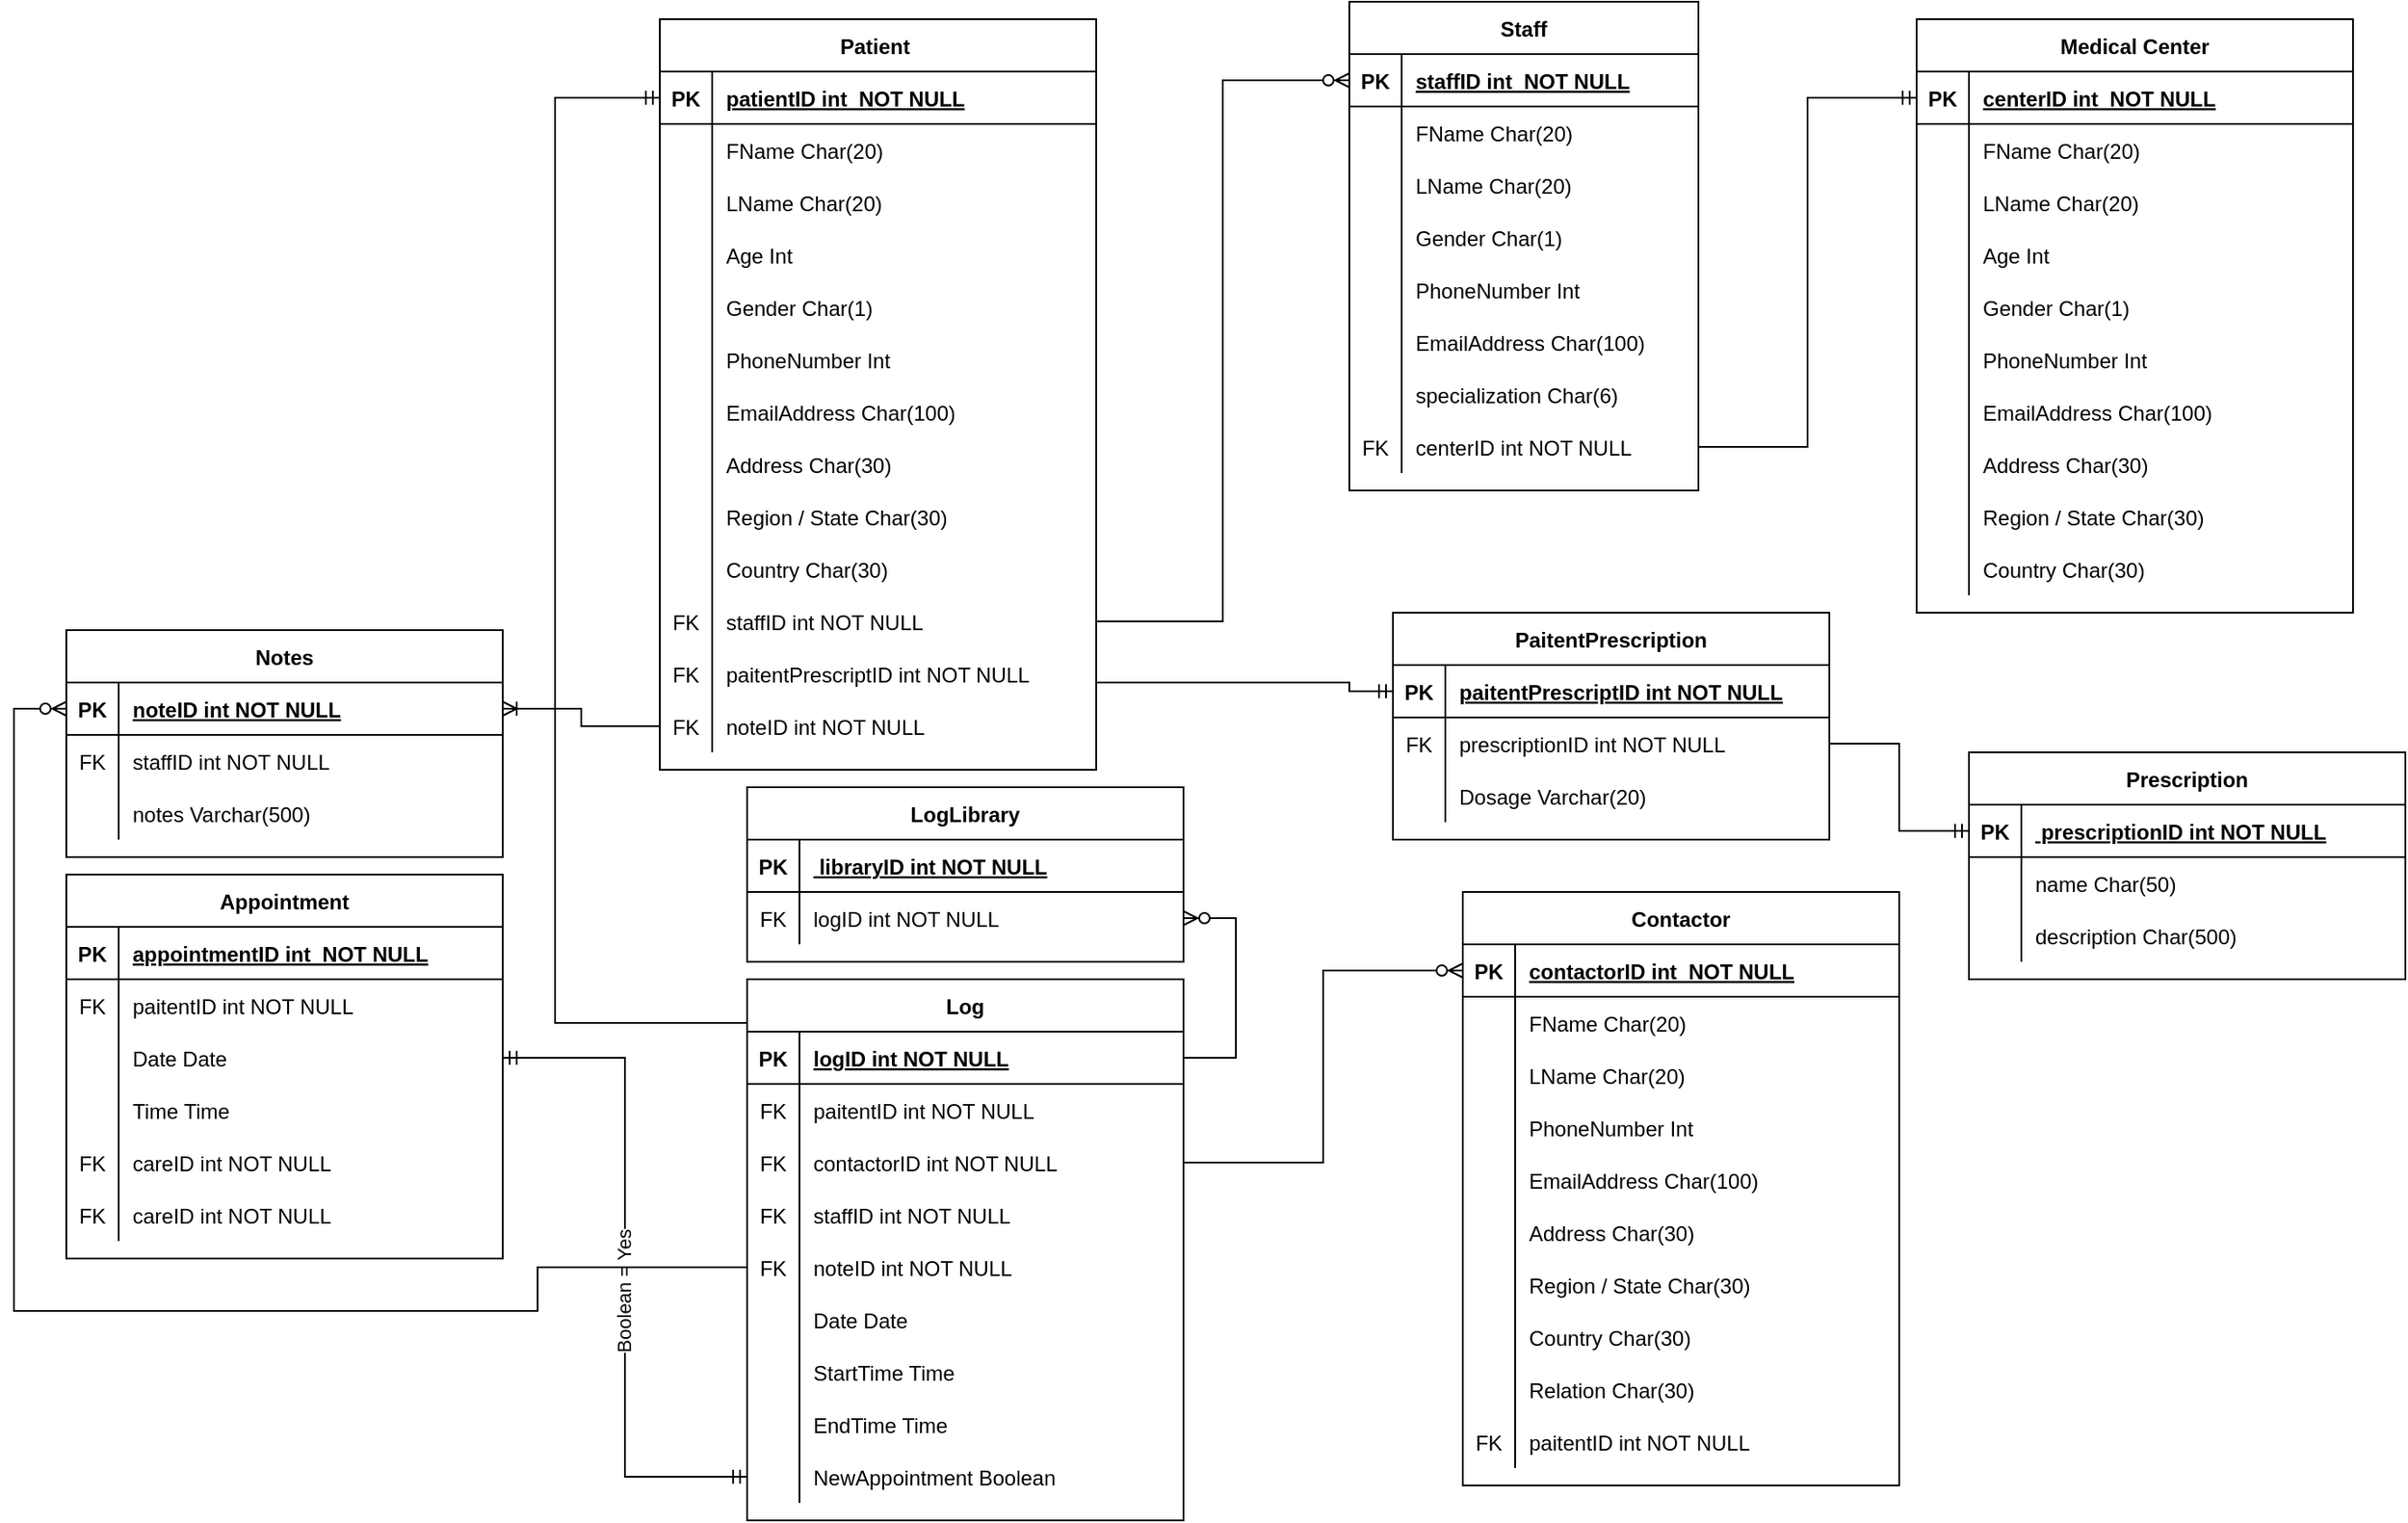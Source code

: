 <mxfile version="13.6.2" type="github">
  <diagram id="R2lEEEUBdFMjLlhIrx00" name="Page-1">
    <mxGraphModel dx="2523" dy="908" grid="1" gridSize="10" guides="1" tooltips="1" connect="1" arrows="1" fold="1" page="1" pageScale="1" pageWidth="850" pageHeight="1100" math="0" shadow="0" extFonts="Permanent Marker^https://fonts.googleapis.com/css?family=Permanent+Marker">
      <root>
        <mxCell id="0" />
        <mxCell id="1" parent="0" />
        <mxCell id="V0HynzZhf9_uyb5cIiKA-1" value="Patient " style="shape=table;startSize=30;container=1;collapsible=1;childLayout=tableLayout;fixedRows=1;rowLines=0;fontStyle=1;align=center;resizeLast=1;" parent="1" vertex="1">
          <mxGeometry x="30" y="40" width="250" height="430" as="geometry" />
        </mxCell>
        <mxCell id="V0HynzZhf9_uyb5cIiKA-2" value="" style="shape=partialRectangle;collapsible=0;dropTarget=0;pointerEvents=0;fillColor=none;points=[[0,0.5],[1,0.5]];portConstraint=eastwest;top=0;left=0;right=0;bottom=1;" parent="V0HynzZhf9_uyb5cIiKA-1" vertex="1">
          <mxGeometry y="30" width="250" height="30" as="geometry" />
        </mxCell>
        <mxCell id="V0HynzZhf9_uyb5cIiKA-3" value="PK" style="shape=partialRectangle;overflow=hidden;connectable=0;fillColor=none;top=0;left=0;bottom=0;right=0;fontStyle=1;" parent="V0HynzZhf9_uyb5cIiKA-2" vertex="1">
          <mxGeometry width="30" height="30" as="geometry" />
        </mxCell>
        <mxCell id="V0HynzZhf9_uyb5cIiKA-4" value="patientID int  NOT NULL " style="shape=partialRectangle;overflow=hidden;connectable=0;fillColor=none;top=0;left=0;bottom=0;right=0;align=left;spacingLeft=6;fontStyle=5;" parent="V0HynzZhf9_uyb5cIiKA-2" vertex="1">
          <mxGeometry x="30" width="220" height="30" as="geometry" />
        </mxCell>
        <mxCell id="V0HynzZhf9_uyb5cIiKA-5" value="" style="shape=partialRectangle;collapsible=0;dropTarget=0;pointerEvents=0;fillColor=none;points=[[0,0.5],[1,0.5]];portConstraint=eastwest;top=0;left=0;right=0;bottom=0;" parent="V0HynzZhf9_uyb5cIiKA-1" vertex="1">
          <mxGeometry y="60" width="250" height="30" as="geometry" />
        </mxCell>
        <mxCell id="V0HynzZhf9_uyb5cIiKA-6" value="" style="shape=partialRectangle;overflow=hidden;connectable=0;fillColor=none;top=0;left=0;bottom=0;right=0;" parent="V0HynzZhf9_uyb5cIiKA-5" vertex="1">
          <mxGeometry width="30" height="30" as="geometry" />
        </mxCell>
        <mxCell id="V0HynzZhf9_uyb5cIiKA-7" value="FName Char(20)" style="shape=partialRectangle;overflow=hidden;connectable=0;fillColor=none;top=0;left=0;bottom=0;right=0;align=left;spacingLeft=6;" parent="V0HynzZhf9_uyb5cIiKA-5" vertex="1">
          <mxGeometry x="30" width="220" height="30" as="geometry" />
        </mxCell>
        <mxCell id="V0HynzZhf9_uyb5cIiKA-8" value="" style="shape=partialRectangle;collapsible=0;dropTarget=0;pointerEvents=0;fillColor=none;points=[[0,0.5],[1,0.5]];portConstraint=eastwest;top=0;left=0;right=0;bottom=0;" parent="V0HynzZhf9_uyb5cIiKA-1" vertex="1">
          <mxGeometry y="90" width="250" height="30" as="geometry" />
        </mxCell>
        <mxCell id="V0HynzZhf9_uyb5cIiKA-9" value="" style="shape=partialRectangle;overflow=hidden;connectable=0;fillColor=none;top=0;left=0;bottom=0;right=0;" parent="V0HynzZhf9_uyb5cIiKA-8" vertex="1">
          <mxGeometry width="30" height="30" as="geometry" />
        </mxCell>
        <mxCell id="V0HynzZhf9_uyb5cIiKA-10" value="LName Char(20)" style="shape=partialRectangle;overflow=hidden;connectable=0;fillColor=none;top=0;left=0;bottom=0;right=0;align=left;spacingLeft=6;" parent="V0HynzZhf9_uyb5cIiKA-8" vertex="1">
          <mxGeometry x="30" width="220" height="30" as="geometry" />
        </mxCell>
        <mxCell id="V0HynzZhf9_uyb5cIiKA-11" value="" style="shape=partialRectangle;collapsible=0;dropTarget=0;pointerEvents=0;fillColor=none;points=[[0,0.5],[1,0.5]];portConstraint=eastwest;top=0;left=0;right=0;bottom=0;" parent="V0HynzZhf9_uyb5cIiKA-1" vertex="1">
          <mxGeometry y="120" width="250" height="30" as="geometry" />
        </mxCell>
        <mxCell id="V0HynzZhf9_uyb5cIiKA-12" value="" style="shape=partialRectangle;overflow=hidden;connectable=0;fillColor=none;top=0;left=0;bottom=0;right=0;" parent="V0HynzZhf9_uyb5cIiKA-11" vertex="1">
          <mxGeometry width="30" height="30" as="geometry" />
        </mxCell>
        <mxCell id="V0HynzZhf9_uyb5cIiKA-13" value="Age Int" style="shape=partialRectangle;overflow=hidden;connectable=0;fillColor=none;top=0;left=0;bottom=0;right=0;align=left;spacingLeft=6;" parent="V0HynzZhf9_uyb5cIiKA-11" vertex="1">
          <mxGeometry x="30" width="220" height="30" as="geometry" />
        </mxCell>
        <mxCell id="V0HynzZhf9_uyb5cIiKA-14" value="" style="shape=partialRectangle;collapsible=0;dropTarget=0;pointerEvents=0;fillColor=none;points=[[0,0.5],[1,0.5]];portConstraint=eastwest;top=0;left=0;right=0;bottom=0;" parent="V0HynzZhf9_uyb5cIiKA-1" vertex="1">
          <mxGeometry y="150" width="250" height="30" as="geometry" />
        </mxCell>
        <mxCell id="V0HynzZhf9_uyb5cIiKA-15" value="" style="shape=partialRectangle;overflow=hidden;connectable=0;fillColor=none;top=0;left=0;bottom=0;right=0;" parent="V0HynzZhf9_uyb5cIiKA-14" vertex="1">
          <mxGeometry width="30" height="30" as="geometry" />
        </mxCell>
        <mxCell id="V0HynzZhf9_uyb5cIiKA-16" value="Gender Char(1)" style="shape=partialRectangle;overflow=hidden;connectable=0;fillColor=none;top=0;left=0;bottom=0;right=0;align=left;spacingLeft=6;" parent="V0HynzZhf9_uyb5cIiKA-14" vertex="1">
          <mxGeometry x="30" width="220" height="30" as="geometry" />
        </mxCell>
        <mxCell id="V0HynzZhf9_uyb5cIiKA-17" value="" style="shape=partialRectangle;collapsible=0;dropTarget=0;pointerEvents=0;fillColor=none;points=[[0,0.5],[1,0.5]];portConstraint=eastwest;top=0;left=0;right=0;bottom=0;" parent="V0HynzZhf9_uyb5cIiKA-1" vertex="1">
          <mxGeometry y="180" width="250" height="30" as="geometry" />
        </mxCell>
        <mxCell id="V0HynzZhf9_uyb5cIiKA-18" value="" style="shape=partialRectangle;overflow=hidden;connectable=0;fillColor=none;top=0;left=0;bottom=0;right=0;" parent="V0HynzZhf9_uyb5cIiKA-17" vertex="1">
          <mxGeometry width="30" height="30" as="geometry" />
        </mxCell>
        <mxCell id="V0HynzZhf9_uyb5cIiKA-19" value="PhoneNumber Int" style="shape=partialRectangle;overflow=hidden;connectable=0;fillColor=none;top=0;left=0;bottom=0;right=0;align=left;spacingLeft=6;" parent="V0HynzZhf9_uyb5cIiKA-17" vertex="1">
          <mxGeometry x="30" width="220" height="30" as="geometry" />
        </mxCell>
        <mxCell id="V0HynzZhf9_uyb5cIiKA-20" value="" style="shape=partialRectangle;collapsible=0;dropTarget=0;pointerEvents=0;fillColor=none;points=[[0,0.5],[1,0.5]];portConstraint=eastwest;top=0;left=0;right=0;bottom=0;" parent="V0HynzZhf9_uyb5cIiKA-1" vertex="1">
          <mxGeometry y="210" width="250" height="30" as="geometry" />
        </mxCell>
        <mxCell id="V0HynzZhf9_uyb5cIiKA-21" value="" style="shape=partialRectangle;overflow=hidden;connectable=0;fillColor=none;top=0;left=0;bottom=0;right=0;" parent="V0HynzZhf9_uyb5cIiKA-20" vertex="1">
          <mxGeometry width="30" height="30" as="geometry" />
        </mxCell>
        <mxCell id="V0HynzZhf9_uyb5cIiKA-22" value="EmailAddress Char(100)" style="shape=partialRectangle;overflow=hidden;connectable=0;fillColor=none;top=0;left=0;bottom=0;right=0;align=left;spacingLeft=6;" parent="V0HynzZhf9_uyb5cIiKA-20" vertex="1">
          <mxGeometry x="30" width="220" height="30" as="geometry" />
        </mxCell>
        <mxCell id="V0HynzZhf9_uyb5cIiKA-23" value="" style="shape=partialRectangle;collapsible=0;dropTarget=0;pointerEvents=0;fillColor=none;points=[[0,0.5],[1,0.5]];portConstraint=eastwest;top=0;left=0;right=0;bottom=0;" parent="V0HynzZhf9_uyb5cIiKA-1" vertex="1">
          <mxGeometry y="240" width="250" height="30" as="geometry" />
        </mxCell>
        <mxCell id="V0HynzZhf9_uyb5cIiKA-24" value="" style="shape=partialRectangle;overflow=hidden;connectable=0;fillColor=none;top=0;left=0;bottom=0;right=0;" parent="V0HynzZhf9_uyb5cIiKA-23" vertex="1">
          <mxGeometry width="30" height="30" as="geometry" />
        </mxCell>
        <mxCell id="V0HynzZhf9_uyb5cIiKA-25" value="Address Char(30)" style="shape=partialRectangle;overflow=hidden;connectable=0;fillColor=none;top=0;left=0;bottom=0;right=0;align=left;spacingLeft=6;" parent="V0HynzZhf9_uyb5cIiKA-23" vertex="1">
          <mxGeometry x="30" width="220" height="30" as="geometry" />
        </mxCell>
        <mxCell id="V0HynzZhf9_uyb5cIiKA-26" value="" style="shape=partialRectangle;collapsible=0;dropTarget=0;pointerEvents=0;fillColor=none;points=[[0,0.5],[1,0.5]];portConstraint=eastwest;top=0;left=0;right=0;bottom=0;" parent="V0HynzZhf9_uyb5cIiKA-1" vertex="1">
          <mxGeometry y="270" width="250" height="30" as="geometry" />
        </mxCell>
        <mxCell id="V0HynzZhf9_uyb5cIiKA-27" value="" style="shape=partialRectangle;overflow=hidden;connectable=0;fillColor=none;top=0;left=0;bottom=0;right=0;" parent="V0HynzZhf9_uyb5cIiKA-26" vertex="1">
          <mxGeometry width="30" height="30" as="geometry" />
        </mxCell>
        <mxCell id="V0HynzZhf9_uyb5cIiKA-28" value="Region / State Char(30)" style="shape=partialRectangle;overflow=hidden;connectable=0;fillColor=none;top=0;left=0;bottom=0;right=0;align=left;spacingLeft=6;" parent="V0HynzZhf9_uyb5cIiKA-26" vertex="1">
          <mxGeometry x="30" width="220" height="30" as="geometry" />
        </mxCell>
        <mxCell id="V0HynzZhf9_uyb5cIiKA-29" value="" style="shape=partialRectangle;collapsible=0;dropTarget=0;pointerEvents=0;fillColor=none;points=[[0,0.5],[1,0.5]];portConstraint=eastwest;top=0;left=0;right=0;bottom=0;" parent="V0HynzZhf9_uyb5cIiKA-1" vertex="1">
          <mxGeometry y="300" width="250" height="30" as="geometry" />
        </mxCell>
        <mxCell id="V0HynzZhf9_uyb5cIiKA-30" value="" style="shape=partialRectangle;overflow=hidden;connectable=0;fillColor=none;top=0;left=0;bottom=0;right=0;" parent="V0HynzZhf9_uyb5cIiKA-29" vertex="1">
          <mxGeometry width="30" height="30" as="geometry" />
        </mxCell>
        <mxCell id="V0HynzZhf9_uyb5cIiKA-31" value="Country Char(30)" style="shape=partialRectangle;overflow=hidden;connectable=0;fillColor=none;top=0;left=0;bottom=0;right=0;align=left;spacingLeft=6;" parent="V0HynzZhf9_uyb5cIiKA-29" vertex="1">
          <mxGeometry x="30" width="220" height="30" as="geometry" />
        </mxCell>
        <mxCell id="V0HynzZhf9_uyb5cIiKA-32" value="" style="shape=partialRectangle;collapsible=0;dropTarget=0;pointerEvents=0;fillColor=none;points=[[0,0.5],[1,0.5]];portConstraint=eastwest;top=0;left=0;right=0;bottom=0;" parent="V0HynzZhf9_uyb5cIiKA-1" vertex="1">
          <mxGeometry y="330" width="250" height="30" as="geometry" />
        </mxCell>
        <mxCell id="V0HynzZhf9_uyb5cIiKA-33" value="FK" style="shape=partialRectangle;overflow=hidden;connectable=0;fillColor=none;top=0;left=0;bottom=0;right=0;" parent="V0HynzZhf9_uyb5cIiKA-32" vertex="1">
          <mxGeometry width="30" height="30" as="geometry" />
        </mxCell>
        <mxCell id="V0HynzZhf9_uyb5cIiKA-34" value="staffID int NOT NULL" style="shape=partialRectangle;overflow=hidden;connectable=0;fillColor=none;top=0;left=0;bottom=0;right=0;align=left;spacingLeft=6;" parent="V0HynzZhf9_uyb5cIiKA-32" vertex="1">
          <mxGeometry x="30" width="220" height="30" as="geometry" />
        </mxCell>
        <mxCell id="V0HynzZhf9_uyb5cIiKA-35" value="" style="shape=partialRectangle;collapsible=0;dropTarget=0;pointerEvents=0;fillColor=none;points=[[0,0.5],[1,0.5]];portConstraint=eastwest;top=0;left=0;right=0;bottom=0;" parent="V0HynzZhf9_uyb5cIiKA-1" vertex="1">
          <mxGeometry y="360" width="250" height="30" as="geometry" />
        </mxCell>
        <mxCell id="V0HynzZhf9_uyb5cIiKA-36" value="FK" style="shape=partialRectangle;overflow=hidden;connectable=0;fillColor=none;top=0;left=0;bottom=0;right=0;" parent="V0HynzZhf9_uyb5cIiKA-35" vertex="1">
          <mxGeometry width="30" height="30" as="geometry" />
        </mxCell>
        <mxCell id="V0HynzZhf9_uyb5cIiKA-37" value="paitentPrescriptID int NOT NULL" style="shape=partialRectangle;overflow=hidden;connectable=0;fillColor=none;top=0;left=0;bottom=0;right=0;align=left;spacingLeft=6;" parent="V0HynzZhf9_uyb5cIiKA-35" vertex="1">
          <mxGeometry x="30" width="220" height="30" as="geometry" />
        </mxCell>
        <mxCell id="V0HynzZhf9_uyb5cIiKA-41" value="" style="shape=partialRectangle;collapsible=0;dropTarget=0;pointerEvents=0;fillColor=none;points=[[0,0.5],[1,0.5]];portConstraint=eastwest;top=0;left=0;right=0;bottom=0;" parent="V0HynzZhf9_uyb5cIiKA-1" vertex="1">
          <mxGeometry y="390" width="250" height="30" as="geometry" />
        </mxCell>
        <mxCell id="V0HynzZhf9_uyb5cIiKA-42" value="FK" style="shape=partialRectangle;overflow=hidden;connectable=0;fillColor=none;top=0;left=0;bottom=0;right=0;" parent="V0HynzZhf9_uyb5cIiKA-41" vertex="1">
          <mxGeometry width="30" height="30" as="geometry" />
        </mxCell>
        <mxCell id="V0HynzZhf9_uyb5cIiKA-43" value="noteID int NOT NULL" style="shape=partialRectangle;overflow=hidden;connectable=0;fillColor=none;top=0;left=0;bottom=0;right=0;align=left;spacingLeft=6;" parent="V0HynzZhf9_uyb5cIiKA-41" vertex="1">
          <mxGeometry x="30" width="220" height="30" as="geometry" />
        </mxCell>
        <mxCell id="V0HynzZhf9_uyb5cIiKA-66" value="" style="edgeStyle=orthogonalEdgeStyle;fontSize=12;html=1;endArrow=ERmandOne;entryX=0;entryY=0.5;entryDx=0;entryDy=0;exitX=1;exitY=0.5;exitDx=0;exitDy=0;rounded=0;" parent="1" source="V0HynzZhf9_uyb5cIiKA-35" target="V0HynzZhf9_uyb5cIiKA-112" edge="1">
          <mxGeometry width="100" height="100" relative="1" as="geometry">
            <mxPoint x="50" y="620" as="sourcePoint" />
            <mxPoint x="150" y="520" as="targetPoint" />
            <Array as="points">
              <mxPoint x="280" y="420" />
              <mxPoint x="425" y="420" />
            </Array>
          </mxGeometry>
        </mxCell>
        <mxCell id="V0HynzZhf9_uyb5cIiKA-67" value="" style="edgeStyle=orthogonalEdgeStyle;fontSize=12;html=1;endArrow=ERmandOne;rounded=0;entryX=0;entryY=0.5;entryDx=0;entryDy=0;exitX=1;exitY=0.5;exitDx=0;exitDy=0;" parent="1" source="V0HynzZhf9_uyb5cIiKA-115" target="V0HynzZhf9_uyb5cIiKA-102" edge="1">
          <mxGeometry width="100" height="100" relative="1" as="geometry">
            <mxPoint x="480" y="550" as="sourcePoint" />
            <mxPoint x="580" y="450" as="targetPoint" />
          </mxGeometry>
        </mxCell>
        <mxCell id="V0HynzZhf9_uyb5cIiKA-99" value="" style="edgeStyle=orthogonalEdgeStyle;fontSize=12;html=1;endArrow=ERmandOne;rounded=0;exitX=1;exitY=0.5;exitDx=0;exitDy=0;entryX=0;entryY=0.5;entryDx=0;entryDy=0;" parent="1" source="V0HynzZhf9_uyb5cIiKA-275" target="V0HynzZhf9_uyb5cIiKA-69" edge="1">
          <mxGeometry width="100" height="100" relative="1" as="geometry">
            <mxPoint x="680" y="280" as="sourcePoint" />
            <mxPoint x="780" y="180" as="targetPoint" />
          </mxGeometry>
        </mxCell>
        <mxCell id="V0HynzZhf9_uyb5cIiKA-101" value="Prescription" style="shape=table;startSize=30;container=1;collapsible=1;childLayout=tableLayout;fixedRows=1;rowLines=0;fontStyle=1;align=center;resizeLast=1;" parent="1" vertex="1">
          <mxGeometry x="780" y="460" width="250" height="130" as="geometry" />
        </mxCell>
        <mxCell id="V0HynzZhf9_uyb5cIiKA-102" value="" style="shape=partialRectangle;collapsible=0;dropTarget=0;pointerEvents=0;fillColor=none;points=[[0,0.5],[1,0.5]];portConstraint=eastwest;top=0;left=0;right=0;bottom=1;" parent="V0HynzZhf9_uyb5cIiKA-101" vertex="1">
          <mxGeometry y="30" width="250" height="30" as="geometry" />
        </mxCell>
        <mxCell id="V0HynzZhf9_uyb5cIiKA-103" value="PK" style="shape=partialRectangle;overflow=hidden;connectable=0;fillColor=none;top=0;left=0;bottom=0;right=0;fontStyle=1;" parent="V0HynzZhf9_uyb5cIiKA-102" vertex="1">
          <mxGeometry width="30" height="30" as="geometry" />
        </mxCell>
        <mxCell id="V0HynzZhf9_uyb5cIiKA-104" value=" prescriptionID int NOT NULL " style="shape=partialRectangle;overflow=hidden;connectable=0;fillColor=none;top=0;left=0;bottom=0;right=0;align=left;spacingLeft=6;fontStyle=5;" parent="V0HynzZhf9_uyb5cIiKA-102" vertex="1">
          <mxGeometry x="30" width="220" height="30" as="geometry" />
        </mxCell>
        <mxCell id="V0HynzZhf9_uyb5cIiKA-105" value="" style="shape=partialRectangle;collapsible=0;dropTarget=0;pointerEvents=0;fillColor=none;points=[[0,0.5],[1,0.5]];portConstraint=eastwest;top=0;left=0;right=0;bottom=0;" parent="V0HynzZhf9_uyb5cIiKA-101" vertex="1">
          <mxGeometry y="60" width="250" height="30" as="geometry" />
        </mxCell>
        <mxCell id="V0HynzZhf9_uyb5cIiKA-106" value="" style="shape=partialRectangle;overflow=hidden;connectable=0;fillColor=none;top=0;left=0;bottom=0;right=0;" parent="V0HynzZhf9_uyb5cIiKA-105" vertex="1">
          <mxGeometry width="30" height="30" as="geometry" />
        </mxCell>
        <mxCell id="V0HynzZhf9_uyb5cIiKA-107" value="name Char(50)" style="shape=partialRectangle;overflow=hidden;connectable=0;fillColor=none;top=0;left=0;bottom=0;right=0;align=left;spacingLeft=6;" parent="V0HynzZhf9_uyb5cIiKA-105" vertex="1">
          <mxGeometry x="30" width="220" height="30" as="geometry" />
        </mxCell>
        <mxCell id="V0HynzZhf9_uyb5cIiKA-108" value="" style="shape=partialRectangle;collapsible=0;dropTarget=0;pointerEvents=0;fillColor=none;points=[[0,0.5],[1,0.5]];portConstraint=eastwest;top=0;left=0;right=0;bottom=0;" parent="V0HynzZhf9_uyb5cIiKA-101" vertex="1">
          <mxGeometry y="90" width="250" height="30" as="geometry" />
        </mxCell>
        <mxCell id="V0HynzZhf9_uyb5cIiKA-109" value="" style="shape=partialRectangle;overflow=hidden;connectable=0;fillColor=none;top=0;left=0;bottom=0;right=0;" parent="V0HynzZhf9_uyb5cIiKA-108" vertex="1">
          <mxGeometry width="30" height="30" as="geometry" />
        </mxCell>
        <mxCell id="V0HynzZhf9_uyb5cIiKA-110" value="description Char(500)" style="shape=partialRectangle;overflow=hidden;connectable=0;fillColor=none;top=0;left=0;bottom=0;right=0;align=left;spacingLeft=6;" parent="V0HynzZhf9_uyb5cIiKA-108" vertex="1">
          <mxGeometry x="30" width="220" height="30" as="geometry" />
        </mxCell>
        <mxCell id="V0HynzZhf9_uyb5cIiKA-111" value="PaitentPrescription" style="shape=table;startSize=30;container=1;collapsible=1;childLayout=tableLayout;fixedRows=1;rowLines=0;fontStyle=1;align=center;resizeLast=1;" parent="1" vertex="1">
          <mxGeometry x="450" y="380" width="250" height="130" as="geometry" />
        </mxCell>
        <mxCell id="V0HynzZhf9_uyb5cIiKA-112" value="" style="shape=partialRectangle;collapsible=0;dropTarget=0;pointerEvents=0;fillColor=none;points=[[0,0.5],[1,0.5]];portConstraint=eastwest;top=0;left=0;right=0;bottom=1;" parent="V0HynzZhf9_uyb5cIiKA-111" vertex="1">
          <mxGeometry y="30" width="250" height="30" as="geometry" />
        </mxCell>
        <mxCell id="V0HynzZhf9_uyb5cIiKA-113" value="PK" style="shape=partialRectangle;overflow=hidden;connectable=0;fillColor=none;top=0;left=0;bottom=0;right=0;fontStyle=1;" parent="V0HynzZhf9_uyb5cIiKA-112" vertex="1">
          <mxGeometry width="30" height="30" as="geometry" />
        </mxCell>
        <mxCell id="V0HynzZhf9_uyb5cIiKA-114" value="paitentPrescriptID int NOT NULL " style="shape=partialRectangle;overflow=hidden;connectable=0;fillColor=none;top=0;left=0;bottom=0;right=0;align=left;spacingLeft=6;fontStyle=5;" parent="V0HynzZhf9_uyb5cIiKA-112" vertex="1">
          <mxGeometry x="30" width="220" height="30" as="geometry" />
        </mxCell>
        <mxCell id="V0HynzZhf9_uyb5cIiKA-115" value="" style="shape=partialRectangle;collapsible=0;dropTarget=0;pointerEvents=0;fillColor=none;points=[[0,0.5],[1,0.5]];portConstraint=eastwest;top=0;left=0;right=0;bottom=0;" parent="V0HynzZhf9_uyb5cIiKA-111" vertex="1">
          <mxGeometry y="60" width="250" height="30" as="geometry" />
        </mxCell>
        <mxCell id="V0HynzZhf9_uyb5cIiKA-116" value="FK" style="shape=partialRectangle;overflow=hidden;connectable=0;fillColor=none;top=0;left=0;bottom=0;right=0;" parent="V0HynzZhf9_uyb5cIiKA-115" vertex="1">
          <mxGeometry width="30" height="30" as="geometry" />
        </mxCell>
        <mxCell id="V0HynzZhf9_uyb5cIiKA-117" value="prescriptionID int NOT NULL" style="shape=partialRectangle;overflow=hidden;connectable=0;fillColor=none;top=0;left=0;bottom=0;right=0;align=left;spacingLeft=6;" parent="V0HynzZhf9_uyb5cIiKA-115" vertex="1">
          <mxGeometry x="30" width="220" height="30" as="geometry" />
        </mxCell>
        <mxCell id="V0HynzZhf9_uyb5cIiKA-118" value="" style="shape=partialRectangle;collapsible=0;dropTarget=0;pointerEvents=0;fillColor=none;points=[[0,0.5],[1,0.5]];portConstraint=eastwest;top=0;left=0;right=0;bottom=0;" parent="V0HynzZhf9_uyb5cIiKA-111" vertex="1">
          <mxGeometry y="90" width="250" height="30" as="geometry" />
        </mxCell>
        <mxCell id="V0HynzZhf9_uyb5cIiKA-119" value="" style="shape=partialRectangle;overflow=hidden;connectable=0;fillColor=none;top=0;left=0;bottom=0;right=0;" parent="V0HynzZhf9_uyb5cIiKA-118" vertex="1">
          <mxGeometry width="30" height="30" as="geometry" />
        </mxCell>
        <mxCell id="V0HynzZhf9_uyb5cIiKA-120" value="Dosage Varchar(20)" style="shape=partialRectangle;overflow=hidden;connectable=0;fillColor=none;top=0;left=0;bottom=0;right=0;align=left;spacingLeft=6;" parent="V0HynzZhf9_uyb5cIiKA-118" vertex="1">
          <mxGeometry x="30" width="220" height="30" as="geometry" />
        </mxCell>
        <mxCell id="V0HynzZhf9_uyb5cIiKA-145" value="Notes" style="shape=table;startSize=30;container=1;collapsible=1;childLayout=tableLayout;fixedRows=1;rowLines=0;fontStyle=1;align=center;resizeLast=1;" parent="1" vertex="1">
          <mxGeometry x="-310" y="390" width="250" height="130" as="geometry" />
        </mxCell>
        <mxCell id="V0HynzZhf9_uyb5cIiKA-146" value="" style="shape=partialRectangle;collapsible=0;dropTarget=0;pointerEvents=0;fillColor=none;points=[[0,0.5],[1,0.5]];portConstraint=eastwest;top=0;left=0;right=0;bottom=1;" parent="V0HynzZhf9_uyb5cIiKA-145" vertex="1">
          <mxGeometry y="30" width="250" height="30" as="geometry" />
        </mxCell>
        <mxCell id="V0HynzZhf9_uyb5cIiKA-147" value="PK" style="shape=partialRectangle;overflow=hidden;connectable=0;fillColor=none;top=0;left=0;bottom=0;right=0;fontStyle=1;" parent="V0HynzZhf9_uyb5cIiKA-146" vertex="1">
          <mxGeometry width="30" height="30" as="geometry" />
        </mxCell>
        <mxCell id="V0HynzZhf9_uyb5cIiKA-148" value="noteID int NOT NULL " style="shape=partialRectangle;overflow=hidden;connectable=0;fillColor=none;top=0;left=0;bottom=0;right=0;align=left;spacingLeft=6;fontStyle=5;" parent="V0HynzZhf9_uyb5cIiKA-146" vertex="1">
          <mxGeometry x="30" width="220" height="30" as="geometry" />
        </mxCell>
        <mxCell id="V0HynzZhf9_uyb5cIiKA-152" value="" style="shape=partialRectangle;collapsible=0;dropTarget=0;pointerEvents=0;fillColor=none;points=[[0,0.5],[1,0.5]];portConstraint=eastwest;top=0;left=0;right=0;bottom=0;" parent="V0HynzZhf9_uyb5cIiKA-145" vertex="1">
          <mxGeometry y="60" width="250" height="30" as="geometry" />
        </mxCell>
        <mxCell id="V0HynzZhf9_uyb5cIiKA-153" value="FK" style="shape=partialRectangle;overflow=hidden;connectable=0;fillColor=none;top=0;left=0;bottom=0;right=0;" parent="V0HynzZhf9_uyb5cIiKA-152" vertex="1">
          <mxGeometry width="30" height="30" as="geometry" />
        </mxCell>
        <mxCell id="V0HynzZhf9_uyb5cIiKA-154" value="staffID int NOT NULL" style="shape=partialRectangle;overflow=hidden;connectable=0;fillColor=none;top=0;left=0;bottom=0;right=0;align=left;spacingLeft=6;" parent="V0HynzZhf9_uyb5cIiKA-152" vertex="1">
          <mxGeometry x="30" width="220" height="30" as="geometry" />
        </mxCell>
        <mxCell id="V0HynzZhf9_uyb5cIiKA-155" value="" style="shape=partialRectangle;collapsible=0;dropTarget=0;pointerEvents=0;fillColor=none;points=[[0,0.5],[1,0.5]];portConstraint=eastwest;top=0;left=0;right=0;bottom=0;" parent="V0HynzZhf9_uyb5cIiKA-145" vertex="1">
          <mxGeometry y="90" width="250" height="30" as="geometry" />
        </mxCell>
        <mxCell id="V0HynzZhf9_uyb5cIiKA-156" value="" style="shape=partialRectangle;overflow=hidden;connectable=0;fillColor=none;top=0;left=0;bottom=0;right=0;" parent="V0HynzZhf9_uyb5cIiKA-155" vertex="1">
          <mxGeometry width="30" height="30" as="geometry" />
        </mxCell>
        <mxCell id="V0HynzZhf9_uyb5cIiKA-157" value="notes Varchar(500)" style="shape=partialRectangle;overflow=hidden;connectable=0;fillColor=none;top=0;left=0;bottom=0;right=0;align=left;spacingLeft=6;" parent="V0HynzZhf9_uyb5cIiKA-155" vertex="1">
          <mxGeometry x="30" width="220" height="30" as="geometry" />
        </mxCell>
        <mxCell id="V0HynzZhf9_uyb5cIiKA-158" value="" style="edgeStyle=orthogonalEdgeStyle;fontSize=12;html=1;endArrow=ERoneToMany;exitX=0;exitY=0.5;exitDx=0;exitDy=0;entryX=1;entryY=0.5;entryDx=0;entryDy=0;rounded=0;" parent="1" source="V0HynzZhf9_uyb5cIiKA-41" target="V0HynzZhf9_uyb5cIiKA-146" edge="1">
          <mxGeometry width="100" height="100" relative="1" as="geometry">
            <mxPoint x="-190" y="360" as="sourcePoint" />
            <mxPoint x="-90" y="260" as="targetPoint" />
          </mxGeometry>
        </mxCell>
        <mxCell id="V0HynzZhf9_uyb5cIiKA-256" value="Staff" style="shape=table;startSize=30;container=1;collapsible=1;childLayout=tableLayout;fixedRows=1;rowLines=0;fontStyle=1;align=center;resizeLast=1;" parent="1" vertex="1">
          <mxGeometry x="425" y="30" width="200" height="280" as="geometry" />
        </mxCell>
        <mxCell id="V0HynzZhf9_uyb5cIiKA-257" value="" style="shape=partialRectangle;collapsible=0;dropTarget=0;pointerEvents=0;fillColor=none;points=[[0,0.5],[1,0.5]];portConstraint=eastwest;top=0;left=0;right=0;bottom=1;" parent="V0HynzZhf9_uyb5cIiKA-256" vertex="1">
          <mxGeometry y="30" width="200" height="30" as="geometry" />
        </mxCell>
        <mxCell id="V0HynzZhf9_uyb5cIiKA-258" value="PK" style="shape=partialRectangle;overflow=hidden;connectable=0;fillColor=none;top=0;left=0;bottom=0;right=0;fontStyle=1;" parent="V0HynzZhf9_uyb5cIiKA-257" vertex="1">
          <mxGeometry width="30" height="30" as="geometry" />
        </mxCell>
        <mxCell id="V0HynzZhf9_uyb5cIiKA-259" value="staffID int  NOT NULL " style="shape=partialRectangle;overflow=hidden;connectable=0;fillColor=none;top=0;left=0;bottom=0;right=0;align=left;spacingLeft=6;fontStyle=5;" parent="V0HynzZhf9_uyb5cIiKA-257" vertex="1">
          <mxGeometry x="30" width="170" height="30" as="geometry" />
        </mxCell>
        <mxCell id="V0HynzZhf9_uyb5cIiKA-260" value="" style="shape=partialRectangle;collapsible=0;dropTarget=0;pointerEvents=0;fillColor=none;points=[[0,0.5],[1,0.5]];portConstraint=eastwest;top=0;left=0;right=0;bottom=0;" parent="V0HynzZhf9_uyb5cIiKA-256" vertex="1">
          <mxGeometry y="60" width="200" height="30" as="geometry" />
        </mxCell>
        <mxCell id="V0HynzZhf9_uyb5cIiKA-261" value="" style="shape=partialRectangle;overflow=hidden;connectable=0;fillColor=none;top=0;left=0;bottom=0;right=0;" parent="V0HynzZhf9_uyb5cIiKA-260" vertex="1">
          <mxGeometry width="30" height="30" as="geometry" />
        </mxCell>
        <mxCell id="V0HynzZhf9_uyb5cIiKA-262" value="FName Char(20)" style="shape=partialRectangle;overflow=hidden;connectable=0;fillColor=none;top=0;left=0;bottom=0;right=0;align=left;spacingLeft=6;" parent="V0HynzZhf9_uyb5cIiKA-260" vertex="1">
          <mxGeometry x="30" width="170" height="30" as="geometry" />
        </mxCell>
        <mxCell id="V0HynzZhf9_uyb5cIiKA-263" value="" style="shape=partialRectangle;collapsible=0;dropTarget=0;pointerEvents=0;fillColor=none;points=[[0,0.5],[1,0.5]];portConstraint=eastwest;top=0;left=0;right=0;bottom=0;" parent="V0HynzZhf9_uyb5cIiKA-256" vertex="1">
          <mxGeometry y="90" width="200" height="30" as="geometry" />
        </mxCell>
        <mxCell id="V0HynzZhf9_uyb5cIiKA-264" value="" style="shape=partialRectangle;overflow=hidden;connectable=0;fillColor=none;top=0;left=0;bottom=0;right=0;" parent="V0HynzZhf9_uyb5cIiKA-263" vertex="1">
          <mxGeometry width="30" height="30" as="geometry" />
        </mxCell>
        <mxCell id="V0HynzZhf9_uyb5cIiKA-265" value="LName Char(20)" style="shape=partialRectangle;overflow=hidden;connectable=0;fillColor=none;top=0;left=0;bottom=0;right=0;align=left;spacingLeft=6;" parent="V0HynzZhf9_uyb5cIiKA-263" vertex="1">
          <mxGeometry x="30" width="170" height="30" as="geometry" />
        </mxCell>
        <mxCell id="V0HynzZhf9_uyb5cIiKA-266" value="" style="shape=partialRectangle;collapsible=0;dropTarget=0;pointerEvents=0;fillColor=none;points=[[0,0.5],[1,0.5]];portConstraint=eastwest;top=0;left=0;right=0;bottom=0;" parent="V0HynzZhf9_uyb5cIiKA-256" vertex="1">
          <mxGeometry y="120" width="200" height="30" as="geometry" />
        </mxCell>
        <mxCell id="V0HynzZhf9_uyb5cIiKA-267" value="" style="shape=partialRectangle;overflow=hidden;connectable=0;fillColor=none;top=0;left=0;bottom=0;right=0;" parent="V0HynzZhf9_uyb5cIiKA-266" vertex="1">
          <mxGeometry width="30" height="30" as="geometry" />
        </mxCell>
        <mxCell id="V0HynzZhf9_uyb5cIiKA-268" value="Gender Char(1)" style="shape=partialRectangle;overflow=hidden;connectable=0;fillColor=none;top=0;left=0;bottom=0;right=0;align=left;spacingLeft=6;" parent="V0HynzZhf9_uyb5cIiKA-266" vertex="1">
          <mxGeometry x="30" width="170" height="30" as="geometry" />
        </mxCell>
        <mxCell id="V0HynzZhf9_uyb5cIiKA-269" value="" style="shape=partialRectangle;collapsible=0;dropTarget=0;pointerEvents=0;fillColor=none;points=[[0,0.5],[1,0.5]];portConstraint=eastwest;top=0;left=0;right=0;bottom=0;" parent="V0HynzZhf9_uyb5cIiKA-256" vertex="1">
          <mxGeometry y="150" width="200" height="30" as="geometry" />
        </mxCell>
        <mxCell id="V0HynzZhf9_uyb5cIiKA-270" value="" style="shape=partialRectangle;overflow=hidden;connectable=0;fillColor=none;top=0;left=0;bottom=0;right=0;" parent="V0HynzZhf9_uyb5cIiKA-269" vertex="1">
          <mxGeometry width="30" height="30" as="geometry" />
        </mxCell>
        <mxCell id="V0HynzZhf9_uyb5cIiKA-271" value="PhoneNumber Int" style="shape=partialRectangle;overflow=hidden;connectable=0;fillColor=none;top=0;left=0;bottom=0;right=0;align=left;spacingLeft=6;" parent="V0HynzZhf9_uyb5cIiKA-269" vertex="1">
          <mxGeometry x="30" width="170" height="30" as="geometry" />
        </mxCell>
        <mxCell id="V0HynzZhf9_uyb5cIiKA-272" value="" style="shape=partialRectangle;collapsible=0;dropTarget=0;pointerEvents=0;fillColor=none;points=[[0,0.5],[1,0.5]];portConstraint=eastwest;top=0;left=0;right=0;bottom=0;" parent="V0HynzZhf9_uyb5cIiKA-256" vertex="1">
          <mxGeometry y="180" width="200" height="30" as="geometry" />
        </mxCell>
        <mxCell id="V0HynzZhf9_uyb5cIiKA-273" value="" style="shape=partialRectangle;overflow=hidden;connectable=0;fillColor=none;top=0;left=0;bottom=0;right=0;" parent="V0HynzZhf9_uyb5cIiKA-272" vertex="1">
          <mxGeometry width="30" height="30" as="geometry" />
        </mxCell>
        <mxCell id="V0HynzZhf9_uyb5cIiKA-274" value="EmailAddress Char(100)" style="shape=partialRectangle;overflow=hidden;connectable=0;fillColor=none;top=0;left=0;bottom=0;right=0;align=left;spacingLeft=6;" parent="V0HynzZhf9_uyb5cIiKA-272" vertex="1">
          <mxGeometry x="30" width="170" height="30" as="geometry" />
        </mxCell>
        <mxCell id="V0HynzZhf9_uyb5cIiKA-278" value="" style="shape=partialRectangle;collapsible=0;dropTarget=0;pointerEvents=0;fillColor=none;points=[[0,0.5],[1,0.5]];portConstraint=eastwest;top=0;left=0;right=0;bottom=0;" parent="V0HynzZhf9_uyb5cIiKA-256" vertex="1">
          <mxGeometry y="210" width="200" height="30" as="geometry" />
        </mxCell>
        <mxCell id="V0HynzZhf9_uyb5cIiKA-279" value="" style="shape=partialRectangle;overflow=hidden;connectable=0;fillColor=none;top=0;left=0;bottom=0;right=0;" parent="V0HynzZhf9_uyb5cIiKA-278" vertex="1">
          <mxGeometry width="30" height="30" as="geometry" />
        </mxCell>
        <mxCell id="V0HynzZhf9_uyb5cIiKA-280" value="specialization Char(6)" style="shape=partialRectangle;overflow=hidden;connectable=0;fillColor=none;top=0;left=0;bottom=0;right=0;align=left;spacingLeft=6;" parent="V0HynzZhf9_uyb5cIiKA-278" vertex="1">
          <mxGeometry x="30" width="170" height="30" as="geometry" />
        </mxCell>
        <mxCell id="V0HynzZhf9_uyb5cIiKA-275" value="" style="shape=partialRectangle;collapsible=0;dropTarget=0;pointerEvents=0;fillColor=none;points=[[0,0.5],[1,0.5]];portConstraint=eastwest;top=0;left=0;right=0;bottom=0;" parent="V0HynzZhf9_uyb5cIiKA-256" vertex="1">
          <mxGeometry y="240" width="200" height="30" as="geometry" />
        </mxCell>
        <mxCell id="V0HynzZhf9_uyb5cIiKA-276" value="FK" style="shape=partialRectangle;overflow=hidden;connectable=0;fillColor=none;top=0;left=0;bottom=0;right=0;" parent="V0HynzZhf9_uyb5cIiKA-275" vertex="1">
          <mxGeometry width="30" height="30" as="geometry" />
        </mxCell>
        <mxCell id="V0HynzZhf9_uyb5cIiKA-277" value="centerID int NOT NULL" style="shape=partialRectangle;overflow=hidden;connectable=0;fillColor=none;top=0;left=0;bottom=0;right=0;align=left;spacingLeft=6;" parent="V0HynzZhf9_uyb5cIiKA-275" vertex="1">
          <mxGeometry x="30" width="170" height="30" as="geometry" />
        </mxCell>
        <mxCell id="V0HynzZhf9_uyb5cIiKA-223" value="" style="edgeStyle=orthogonalEdgeStyle;fontSize=12;html=1;endArrow=ERzeroToMany;endFill=1;exitX=1;exitY=0.5;exitDx=0;exitDy=0;rounded=0;" parent="1" source="V0HynzZhf9_uyb5cIiKA-168" target="V0HynzZhf9_uyb5cIiKA-193" edge="1">
          <mxGeometry width="100" height="100" relative="1" as="geometry">
            <mxPoint x="380" y="700" as="sourcePoint" />
            <mxPoint x="480" y="600" as="targetPoint" />
          </mxGeometry>
        </mxCell>
        <mxCell id="V0HynzZhf9_uyb5cIiKA-224" value="" style="edgeStyle=orthogonalEdgeStyle;fontSize=12;html=1;endArrow=ERmandOne;startArrow=ERmandOne;entryX=0;entryY=0.5;entryDx=0;entryDy=0;exitX=1;exitY=0.5;exitDx=0;exitDy=0;rounded=0;" parent="1" source="V0HynzZhf9_uyb5cIiKA-241" target="V0HynzZhf9_uyb5cIiKA-189" edge="1">
          <mxGeometry width="100" height="100" relative="1" as="geometry">
            <mxPoint x="-200" y="950" as="sourcePoint" />
            <mxPoint x="-100" y="850" as="targetPoint" />
          </mxGeometry>
        </mxCell>
        <mxCell id="V0HynzZhf9_uyb5cIiKA-225" value="Boolean = Yes" style="edgeLabel;html=1;align=center;verticalAlign=middle;resizable=0;points=[];horizontal=0;" parent="V0HynzZhf9_uyb5cIiKA-224" vertex="1" connectable="0">
          <mxGeometry x="0.073" y="-1" relative="1" as="geometry">
            <mxPoint as="offset" />
          </mxGeometry>
        </mxCell>
        <mxCell id="V0HynzZhf9_uyb5cIiKA-233" value="" style="edgeStyle=orthogonalEdgeStyle;fontSize=12;html=1;endArrow=ERzeroToMany;endFill=1;rounded=0;exitX=1;exitY=0.5;exitDx=0;exitDy=0;entryX=1;entryY=0.5;entryDx=0;entryDy=0;" parent="1" source="V0HynzZhf9_uyb5cIiKA-162" target="V0HynzZhf9_uyb5cIiKA-230" edge="1">
          <mxGeometry width="100" height="100" relative="1" as="geometry">
            <mxPoint x="340" y="585" as="sourcePoint" />
            <mxPoint x="500" y="990" as="targetPoint" />
            <Array as="points">
              <mxPoint x="360" y="635" />
              <mxPoint x="360" y="555" />
            </Array>
          </mxGeometry>
        </mxCell>
        <mxCell id="V0HynzZhf9_uyb5cIiKA-254" value="" style="edgeStyle=orthogonalEdgeStyle;fontSize=12;html=1;endArrow=ERzeroToMany;endFill=1;exitX=0;exitY=0.5;exitDx=0;exitDy=0;entryX=0;entryY=0.5;entryDx=0;entryDy=0;rounded=0;" parent="1" source="V0HynzZhf9_uyb5cIiKA-177" target="V0HynzZhf9_uyb5cIiKA-146" edge="1">
          <mxGeometry width="100" height="100" relative="1" as="geometry">
            <mxPoint x="-230" y="1080" as="sourcePoint" />
            <mxPoint x="-310" y="650" as="targetPoint" />
            <Array as="points">
              <mxPoint x="-40" y="755" />
              <mxPoint x="-40" y="780" />
              <mxPoint x="-340" y="780" />
              <mxPoint x="-340" y="435" />
            </Array>
          </mxGeometry>
        </mxCell>
        <mxCell id="V0HynzZhf9_uyb5cIiKA-255" value="" style="edgeStyle=orthogonalEdgeStyle;fontSize=12;html=1;endArrow=ERmandOne;entryX=0;entryY=0.5;entryDx=0;entryDy=0;rounded=0;exitX=0;exitY=0.5;exitDx=0;exitDy=0;" parent="1" source="V0HynzZhf9_uyb5cIiKA-165" target="V0HynzZhf9_uyb5cIiKA-2" edge="1">
          <mxGeometry width="100" height="100" relative="1" as="geometry">
            <mxPoint x="-230" y="730" as="sourcePoint" />
            <mxPoint x="-130" y="630" as="targetPoint" />
            <Array as="points">
              <mxPoint x="-30" y="615" />
              <mxPoint x="-30" y="85" />
            </Array>
          </mxGeometry>
        </mxCell>
        <mxCell id="V0HynzZhf9_uyb5cIiKA-68" value="Medical Center" style="shape=table;startSize=30;container=1;collapsible=1;childLayout=tableLayout;fixedRows=1;rowLines=0;fontStyle=1;align=center;resizeLast=1;" parent="1" vertex="1">
          <mxGeometry x="750" y="40" width="250" height="340" as="geometry" />
        </mxCell>
        <mxCell id="V0HynzZhf9_uyb5cIiKA-69" value="" style="shape=partialRectangle;collapsible=0;dropTarget=0;pointerEvents=0;fillColor=none;points=[[0,0.5],[1,0.5]];portConstraint=eastwest;top=0;left=0;right=0;bottom=1;" parent="V0HynzZhf9_uyb5cIiKA-68" vertex="1">
          <mxGeometry y="30" width="250" height="30" as="geometry" />
        </mxCell>
        <mxCell id="V0HynzZhf9_uyb5cIiKA-70" value="PK" style="shape=partialRectangle;overflow=hidden;connectable=0;fillColor=none;top=0;left=0;bottom=0;right=0;fontStyle=1;" parent="V0HynzZhf9_uyb5cIiKA-69" vertex="1">
          <mxGeometry width="30" height="30" as="geometry" />
        </mxCell>
        <mxCell id="V0HynzZhf9_uyb5cIiKA-71" value="centerID int  NOT NULL " style="shape=partialRectangle;overflow=hidden;connectable=0;fillColor=none;top=0;left=0;bottom=0;right=0;align=left;spacingLeft=6;fontStyle=5;" parent="V0HynzZhf9_uyb5cIiKA-69" vertex="1">
          <mxGeometry x="30" width="220" height="30" as="geometry" />
        </mxCell>
        <mxCell id="V0HynzZhf9_uyb5cIiKA-72" value="" style="shape=partialRectangle;collapsible=0;dropTarget=0;pointerEvents=0;fillColor=none;points=[[0,0.5],[1,0.5]];portConstraint=eastwest;top=0;left=0;right=0;bottom=0;" parent="V0HynzZhf9_uyb5cIiKA-68" vertex="1">
          <mxGeometry y="60" width="250" height="30" as="geometry" />
        </mxCell>
        <mxCell id="V0HynzZhf9_uyb5cIiKA-73" value="" style="shape=partialRectangle;overflow=hidden;connectable=0;fillColor=none;top=0;left=0;bottom=0;right=0;" parent="V0HynzZhf9_uyb5cIiKA-72" vertex="1">
          <mxGeometry width="30" height="30" as="geometry" />
        </mxCell>
        <mxCell id="V0HynzZhf9_uyb5cIiKA-74" value="FName Char(20)" style="shape=partialRectangle;overflow=hidden;connectable=0;fillColor=none;top=0;left=0;bottom=0;right=0;align=left;spacingLeft=6;" parent="V0HynzZhf9_uyb5cIiKA-72" vertex="1">
          <mxGeometry x="30" width="220" height="30" as="geometry" />
        </mxCell>
        <mxCell id="V0HynzZhf9_uyb5cIiKA-75" value="" style="shape=partialRectangle;collapsible=0;dropTarget=0;pointerEvents=0;fillColor=none;points=[[0,0.5],[1,0.5]];portConstraint=eastwest;top=0;left=0;right=0;bottom=0;" parent="V0HynzZhf9_uyb5cIiKA-68" vertex="1">
          <mxGeometry y="90" width="250" height="30" as="geometry" />
        </mxCell>
        <mxCell id="V0HynzZhf9_uyb5cIiKA-76" value="" style="shape=partialRectangle;overflow=hidden;connectable=0;fillColor=none;top=0;left=0;bottom=0;right=0;" parent="V0HynzZhf9_uyb5cIiKA-75" vertex="1">
          <mxGeometry width="30" height="30" as="geometry" />
        </mxCell>
        <mxCell id="V0HynzZhf9_uyb5cIiKA-77" value="LName Char(20)" style="shape=partialRectangle;overflow=hidden;connectable=0;fillColor=none;top=0;left=0;bottom=0;right=0;align=left;spacingLeft=6;" parent="V0HynzZhf9_uyb5cIiKA-75" vertex="1">
          <mxGeometry x="30" width="220" height="30" as="geometry" />
        </mxCell>
        <mxCell id="V0HynzZhf9_uyb5cIiKA-78" value="" style="shape=partialRectangle;collapsible=0;dropTarget=0;pointerEvents=0;fillColor=none;points=[[0,0.5],[1,0.5]];portConstraint=eastwest;top=0;left=0;right=0;bottom=0;" parent="V0HynzZhf9_uyb5cIiKA-68" vertex="1">
          <mxGeometry y="120" width="250" height="30" as="geometry" />
        </mxCell>
        <mxCell id="V0HynzZhf9_uyb5cIiKA-79" value="" style="shape=partialRectangle;overflow=hidden;connectable=0;fillColor=none;top=0;left=0;bottom=0;right=0;" parent="V0HynzZhf9_uyb5cIiKA-78" vertex="1">
          <mxGeometry width="30" height="30" as="geometry" />
        </mxCell>
        <mxCell id="V0HynzZhf9_uyb5cIiKA-80" value="Age Int" style="shape=partialRectangle;overflow=hidden;connectable=0;fillColor=none;top=0;left=0;bottom=0;right=0;align=left;spacingLeft=6;" parent="V0HynzZhf9_uyb5cIiKA-78" vertex="1">
          <mxGeometry x="30" width="220" height="30" as="geometry" />
        </mxCell>
        <mxCell id="V0HynzZhf9_uyb5cIiKA-81" value="" style="shape=partialRectangle;collapsible=0;dropTarget=0;pointerEvents=0;fillColor=none;points=[[0,0.5],[1,0.5]];portConstraint=eastwest;top=0;left=0;right=0;bottom=0;" parent="V0HynzZhf9_uyb5cIiKA-68" vertex="1">
          <mxGeometry y="150" width="250" height="30" as="geometry" />
        </mxCell>
        <mxCell id="V0HynzZhf9_uyb5cIiKA-82" value="" style="shape=partialRectangle;overflow=hidden;connectable=0;fillColor=none;top=0;left=0;bottom=0;right=0;" parent="V0HynzZhf9_uyb5cIiKA-81" vertex="1">
          <mxGeometry width="30" height="30" as="geometry" />
        </mxCell>
        <mxCell id="V0HynzZhf9_uyb5cIiKA-83" value="Gender Char(1)" style="shape=partialRectangle;overflow=hidden;connectable=0;fillColor=none;top=0;left=0;bottom=0;right=0;align=left;spacingLeft=6;" parent="V0HynzZhf9_uyb5cIiKA-81" vertex="1">
          <mxGeometry x="30" width="220" height="30" as="geometry" />
        </mxCell>
        <mxCell id="V0HynzZhf9_uyb5cIiKA-84" value="" style="shape=partialRectangle;collapsible=0;dropTarget=0;pointerEvents=0;fillColor=none;points=[[0,0.5],[1,0.5]];portConstraint=eastwest;top=0;left=0;right=0;bottom=0;" parent="V0HynzZhf9_uyb5cIiKA-68" vertex="1">
          <mxGeometry y="180" width="250" height="30" as="geometry" />
        </mxCell>
        <mxCell id="V0HynzZhf9_uyb5cIiKA-85" value="" style="shape=partialRectangle;overflow=hidden;connectable=0;fillColor=none;top=0;left=0;bottom=0;right=0;" parent="V0HynzZhf9_uyb5cIiKA-84" vertex="1">
          <mxGeometry width="30" height="30" as="geometry" />
        </mxCell>
        <mxCell id="V0HynzZhf9_uyb5cIiKA-86" value="PhoneNumber Int" style="shape=partialRectangle;overflow=hidden;connectable=0;fillColor=none;top=0;left=0;bottom=0;right=0;align=left;spacingLeft=6;" parent="V0HynzZhf9_uyb5cIiKA-84" vertex="1">
          <mxGeometry x="30" width="220" height="30" as="geometry" />
        </mxCell>
        <mxCell id="V0HynzZhf9_uyb5cIiKA-87" value="" style="shape=partialRectangle;collapsible=0;dropTarget=0;pointerEvents=0;fillColor=none;points=[[0,0.5],[1,0.5]];portConstraint=eastwest;top=0;left=0;right=0;bottom=0;" parent="V0HynzZhf9_uyb5cIiKA-68" vertex="1">
          <mxGeometry y="210" width="250" height="30" as="geometry" />
        </mxCell>
        <mxCell id="V0HynzZhf9_uyb5cIiKA-88" value="" style="shape=partialRectangle;overflow=hidden;connectable=0;fillColor=none;top=0;left=0;bottom=0;right=0;" parent="V0HynzZhf9_uyb5cIiKA-87" vertex="1">
          <mxGeometry width="30" height="30" as="geometry" />
        </mxCell>
        <mxCell id="V0HynzZhf9_uyb5cIiKA-89" value="EmailAddress Char(100)" style="shape=partialRectangle;overflow=hidden;connectable=0;fillColor=none;top=0;left=0;bottom=0;right=0;align=left;spacingLeft=6;" parent="V0HynzZhf9_uyb5cIiKA-87" vertex="1">
          <mxGeometry x="30" width="220" height="30" as="geometry" />
        </mxCell>
        <mxCell id="V0HynzZhf9_uyb5cIiKA-90" value="" style="shape=partialRectangle;collapsible=0;dropTarget=0;pointerEvents=0;fillColor=none;points=[[0,0.5],[1,0.5]];portConstraint=eastwest;top=0;left=0;right=0;bottom=0;" parent="V0HynzZhf9_uyb5cIiKA-68" vertex="1">
          <mxGeometry y="240" width="250" height="30" as="geometry" />
        </mxCell>
        <mxCell id="V0HynzZhf9_uyb5cIiKA-91" value="" style="shape=partialRectangle;overflow=hidden;connectable=0;fillColor=none;top=0;left=0;bottom=0;right=0;" parent="V0HynzZhf9_uyb5cIiKA-90" vertex="1">
          <mxGeometry width="30" height="30" as="geometry" />
        </mxCell>
        <mxCell id="V0HynzZhf9_uyb5cIiKA-92" value="Address Char(30)" style="shape=partialRectangle;overflow=hidden;connectable=0;fillColor=none;top=0;left=0;bottom=0;right=0;align=left;spacingLeft=6;" parent="V0HynzZhf9_uyb5cIiKA-90" vertex="1">
          <mxGeometry x="30" width="220" height="30" as="geometry" />
        </mxCell>
        <mxCell id="V0HynzZhf9_uyb5cIiKA-93" value="" style="shape=partialRectangle;collapsible=0;dropTarget=0;pointerEvents=0;fillColor=none;points=[[0,0.5],[1,0.5]];portConstraint=eastwest;top=0;left=0;right=0;bottom=0;" parent="V0HynzZhf9_uyb5cIiKA-68" vertex="1">
          <mxGeometry y="270" width="250" height="30" as="geometry" />
        </mxCell>
        <mxCell id="V0HynzZhf9_uyb5cIiKA-94" value="" style="shape=partialRectangle;overflow=hidden;connectable=0;fillColor=none;top=0;left=0;bottom=0;right=0;" parent="V0HynzZhf9_uyb5cIiKA-93" vertex="1">
          <mxGeometry width="30" height="30" as="geometry" />
        </mxCell>
        <mxCell id="V0HynzZhf9_uyb5cIiKA-95" value="Region / State Char(30)" style="shape=partialRectangle;overflow=hidden;connectable=0;fillColor=none;top=0;left=0;bottom=0;right=0;align=left;spacingLeft=6;" parent="V0HynzZhf9_uyb5cIiKA-93" vertex="1">
          <mxGeometry x="30" width="220" height="30" as="geometry" />
        </mxCell>
        <mxCell id="V0HynzZhf9_uyb5cIiKA-96" value="" style="shape=partialRectangle;collapsible=0;dropTarget=0;pointerEvents=0;fillColor=none;points=[[0,0.5],[1,0.5]];portConstraint=eastwest;top=0;left=0;right=0;bottom=0;" parent="V0HynzZhf9_uyb5cIiKA-68" vertex="1">
          <mxGeometry y="300" width="250" height="30" as="geometry" />
        </mxCell>
        <mxCell id="V0HynzZhf9_uyb5cIiKA-97" value="" style="shape=partialRectangle;overflow=hidden;connectable=0;fillColor=none;top=0;left=0;bottom=0;right=0;" parent="V0HynzZhf9_uyb5cIiKA-96" vertex="1">
          <mxGeometry width="30" height="30" as="geometry" />
        </mxCell>
        <mxCell id="V0HynzZhf9_uyb5cIiKA-98" value="Country Char(30)" style="shape=partialRectangle;overflow=hidden;connectable=0;fillColor=none;top=0;left=0;bottom=0;right=0;align=left;spacingLeft=6;" parent="V0HynzZhf9_uyb5cIiKA-96" vertex="1">
          <mxGeometry x="30" width="220" height="30" as="geometry" />
        </mxCell>
        <mxCell id="V0HynzZhf9_uyb5cIiKA-192" value="Contactor" style="shape=table;startSize=30;container=1;collapsible=1;childLayout=tableLayout;fixedRows=1;rowLines=0;fontStyle=1;align=center;resizeLast=1;" parent="1" vertex="1">
          <mxGeometry x="490" y="540" width="250" height="340" as="geometry" />
        </mxCell>
        <mxCell id="V0HynzZhf9_uyb5cIiKA-193" value="" style="shape=partialRectangle;collapsible=0;dropTarget=0;pointerEvents=0;fillColor=none;points=[[0,0.5],[1,0.5]];portConstraint=eastwest;top=0;left=0;right=0;bottom=1;" parent="V0HynzZhf9_uyb5cIiKA-192" vertex="1">
          <mxGeometry y="30" width="250" height="30" as="geometry" />
        </mxCell>
        <mxCell id="V0HynzZhf9_uyb5cIiKA-194" value="PK" style="shape=partialRectangle;overflow=hidden;connectable=0;fillColor=none;top=0;left=0;bottom=0;right=0;fontStyle=1;" parent="V0HynzZhf9_uyb5cIiKA-193" vertex="1">
          <mxGeometry width="30" height="30" as="geometry" />
        </mxCell>
        <mxCell id="V0HynzZhf9_uyb5cIiKA-195" value="contactorID int  NOT NULL " style="shape=partialRectangle;overflow=hidden;connectable=0;fillColor=none;top=0;left=0;bottom=0;right=0;align=left;spacingLeft=6;fontStyle=5;" parent="V0HynzZhf9_uyb5cIiKA-193" vertex="1">
          <mxGeometry x="30" width="220" height="30" as="geometry" />
        </mxCell>
        <mxCell id="V0HynzZhf9_uyb5cIiKA-196" value="" style="shape=partialRectangle;collapsible=0;dropTarget=0;pointerEvents=0;fillColor=none;points=[[0,0.5],[1,0.5]];portConstraint=eastwest;top=0;left=0;right=0;bottom=0;" parent="V0HynzZhf9_uyb5cIiKA-192" vertex="1">
          <mxGeometry y="60" width="250" height="30" as="geometry" />
        </mxCell>
        <mxCell id="V0HynzZhf9_uyb5cIiKA-197" value="" style="shape=partialRectangle;overflow=hidden;connectable=0;fillColor=none;top=0;left=0;bottom=0;right=0;" parent="V0HynzZhf9_uyb5cIiKA-196" vertex="1">
          <mxGeometry width="30" height="30" as="geometry" />
        </mxCell>
        <mxCell id="V0HynzZhf9_uyb5cIiKA-198" value="FName Char(20)" style="shape=partialRectangle;overflow=hidden;connectable=0;fillColor=none;top=0;left=0;bottom=0;right=0;align=left;spacingLeft=6;" parent="V0HynzZhf9_uyb5cIiKA-196" vertex="1">
          <mxGeometry x="30" width="220" height="30" as="geometry" />
        </mxCell>
        <mxCell id="V0HynzZhf9_uyb5cIiKA-199" value="" style="shape=partialRectangle;collapsible=0;dropTarget=0;pointerEvents=0;fillColor=none;points=[[0,0.5],[1,0.5]];portConstraint=eastwest;top=0;left=0;right=0;bottom=0;" parent="V0HynzZhf9_uyb5cIiKA-192" vertex="1">
          <mxGeometry y="90" width="250" height="30" as="geometry" />
        </mxCell>
        <mxCell id="V0HynzZhf9_uyb5cIiKA-200" value="" style="shape=partialRectangle;overflow=hidden;connectable=0;fillColor=none;top=0;left=0;bottom=0;right=0;" parent="V0HynzZhf9_uyb5cIiKA-199" vertex="1">
          <mxGeometry width="30" height="30" as="geometry" />
        </mxCell>
        <mxCell id="V0HynzZhf9_uyb5cIiKA-201" value="LName Char(20)" style="shape=partialRectangle;overflow=hidden;connectable=0;fillColor=none;top=0;left=0;bottom=0;right=0;align=left;spacingLeft=6;" parent="V0HynzZhf9_uyb5cIiKA-199" vertex="1">
          <mxGeometry x="30" width="220" height="30" as="geometry" />
        </mxCell>
        <mxCell id="V0HynzZhf9_uyb5cIiKA-202" value="" style="shape=partialRectangle;collapsible=0;dropTarget=0;pointerEvents=0;fillColor=none;points=[[0,0.5],[1,0.5]];portConstraint=eastwest;top=0;left=0;right=0;bottom=0;" parent="V0HynzZhf9_uyb5cIiKA-192" vertex="1">
          <mxGeometry y="120" width="250" height="30" as="geometry" />
        </mxCell>
        <mxCell id="V0HynzZhf9_uyb5cIiKA-203" value="" style="shape=partialRectangle;overflow=hidden;connectable=0;fillColor=none;top=0;left=0;bottom=0;right=0;" parent="V0HynzZhf9_uyb5cIiKA-202" vertex="1">
          <mxGeometry width="30" height="30" as="geometry" />
        </mxCell>
        <mxCell id="V0HynzZhf9_uyb5cIiKA-204" value="PhoneNumber Int" style="shape=partialRectangle;overflow=hidden;connectable=0;fillColor=none;top=0;left=0;bottom=0;right=0;align=left;spacingLeft=6;" parent="V0HynzZhf9_uyb5cIiKA-202" vertex="1">
          <mxGeometry x="30" width="220" height="30" as="geometry" />
        </mxCell>
        <mxCell id="V0HynzZhf9_uyb5cIiKA-205" value="" style="shape=partialRectangle;collapsible=0;dropTarget=0;pointerEvents=0;fillColor=none;points=[[0,0.5],[1,0.5]];portConstraint=eastwest;top=0;left=0;right=0;bottom=0;" parent="V0HynzZhf9_uyb5cIiKA-192" vertex="1">
          <mxGeometry y="150" width="250" height="30" as="geometry" />
        </mxCell>
        <mxCell id="V0HynzZhf9_uyb5cIiKA-206" value="" style="shape=partialRectangle;overflow=hidden;connectable=0;fillColor=none;top=0;left=0;bottom=0;right=0;" parent="V0HynzZhf9_uyb5cIiKA-205" vertex="1">
          <mxGeometry width="30" height="30" as="geometry" />
        </mxCell>
        <mxCell id="V0HynzZhf9_uyb5cIiKA-207" value="EmailAddress Char(100)" style="shape=partialRectangle;overflow=hidden;connectable=0;fillColor=none;top=0;left=0;bottom=0;right=0;align=left;spacingLeft=6;" parent="V0HynzZhf9_uyb5cIiKA-205" vertex="1">
          <mxGeometry x="30" width="220" height="30" as="geometry" />
        </mxCell>
        <mxCell id="V0HynzZhf9_uyb5cIiKA-208" value="" style="shape=partialRectangle;collapsible=0;dropTarget=0;pointerEvents=0;fillColor=none;points=[[0,0.5],[1,0.5]];portConstraint=eastwest;top=0;left=0;right=0;bottom=0;" parent="V0HynzZhf9_uyb5cIiKA-192" vertex="1">
          <mxGeometry y="180" width="250" height="30" as="geometry" />
        </mxCell>
        <mxCell id="V0HynzZhf9_uyb5cIiKA-209" value="" style="shape=partialRectangle;overflow=hidden;connectable=0;fillColor=none;top=0;left=0;bottom=0;right=0;" parent="V0HynzZhf9_uyb5cIiKA-208" vertex="1">
          <mxGeometry width="30" height="30" as="geometry" />
        </mxCell>
        <mxCell id="V0HynzZhf9_uyb5cIiKA-210" value="Address Char(30)" style="shape=partialRectangle;overflow=hidden;connectable=0;fillColor=none;top=0;left=0;bottom=0;right=0;align=left;spacingLeft=6;" parent="V0HynzZhf9_uyb5cIiKA-208" vertex="1">
          <mxGeometry x="30" width="220" height="30" as="geometry" />
        </mxCell>
        <mxCell id="V0HynzZhf9_uyb5cIiKA-211" value="" style="shape=partialRectangle;collapsible=0;dropTarget=0;pointerEvents=0;fillColor=none;points=[[0,0.5],[1,0.5]];portConstraint=eastwest;top=0;left=0;right=0;bottom=0;" parent="V0HynzZhf9_uyb5cIiKA-192" vertex="1">
          <mxGeometry y="210" width="250" height="30" as="geometry" />
        </mxCell>
        <mxCell id="V0HynzZhf9_uyb5cIiKA-212" value="" style="shape=partialRectangle;overflow=hidden;connectable=0;fillColor=none;top=0;left=0;bottom=0;right=0;" parent="V0HynzZhf9_uyb5cIiKA-211" vertex="1">
          <mxGeometry width="30" height="30" as="geometry" />
        </mxCell>
        <mxCell id="V0HynzZhf9_uyb5cIiKA-213" value="Region / State Char(30)" style="shape=partialRectangle;overflow=hidden;connectable=0;fillColor=none;top=0;left=0;bottom=0;right=0;align=left;spacingLeft=6;" parent="V0HynzZhf9_uyb5cIiKA-211" vertex="1">
          <mxGeometry x="30" width="220" height="30" as="geometry" />
        </mxCell>
        <mxCell id="V0HynzZhf9_uyb5cIiKA-214" value="" style="shape=partialRectangle;collapsible=0;dropTarget=0;pointerEvents=0;fillColor=none;points=[[0,0.5],[1,0.5]];portConstraint=eastwest;top=0;left=0;right=0;bottom=0;" parent="V0HynzZhf9_uyb5cIiKA-192" vertex="1">
          <mxGeometry y="240" width="250" height="30" as="geometry" />
        </mxCell>
        <mxCell id="V0HynzZhf9_uyb5cIiKA-215" value="" style="shape=partialRectangle;overflow=hidden;connectable=0;fillColor=none;top=0;left=0;bottom=0;right=0;" parent="V0HynzZhf9_uyb5cIiKA-214" vertex="1">
          <mxGeometry width="30" height="30" as="geometry" />
        </mxCell>
        <mxCell id="V0HynzZhf9_uyb5cIiKA-216" value="Country Char(30)" style="shape=partialRectangle;overflow=hidden;connectable=0;fillColor=none;top=0;left=0;bottom=0;right=0;align=left;spacingLeft=6;" parent="V0HynzZhf9_uyb5cIiKA-214" vertex="1">
          <mxGeometry x="30" width="220" height="30" as="geometry" />
        </mxCell>
        <mxCell id="V0HynzZhf9_uyb5cIiKA-217" value="" style="shape=partialRectangle;collapsible=0;dropTarget=0;pointerEvents=0;fillColor=none;points=[[0,0.5],[1,0.5]];portConstraint=eastwest;top=0;left=0;right=0;bottom=0;" parent="V0HynzZhf9_uyb5cIiKA-192" vertex="1">
          <mxGeometry y="270" width="250" height="30" as="geometry" />
        </mxCell>
        <mxCell id="V0HynzZhf9_uyb5cIiKA-218" value="" style="shape=partialRectangle;overflow=hidden;connectable=0;fillColor=none;top=0;left=0;bottom=0;right=0;" parent="V0HynzZhf9_uyb5cIiKA-217" vertex="1">
          <mxGeometry width="30" height="30" as="geometry" />
        </mxCell>
        <mxCell id="V0HynzZhf9_uyb5cIiKA-219" value="Relation Char(30)" style="shape=partialRectangle;overflow=hidden;connectable=0;fillColor=none;top=0;left=0;bottom=0;right=0;align=left;spacingLeft=6;" parent="V0HynzZhf9_uyb5cIiKA-217" vertex="1">
          <mxGeometry x="30" width="220" height="30" as="geometry" />
        </mxCell>
        <mxCell id="V0HynzZhf9_uyb5cIiKA-220" value="" style="shape=partialRectangle;collapsible=0;dropTarget=0;pointerEvents=0;fillColor=none;points=[[0,0.5],[1,0.5]];portConstraint=eastwest;top=0;left=0;right=0;bottom=0;" parent="V0HynzZhf9_uyb5cIiKA-192" vertex="1">
          <mxGeometry y="300" width="250" height="30" as="geometry" />
        </mxCell>
        <mxCell id="V0HynzZhf9_uyb5cIiKA-221" value="FK" style="shape=partialRectangle;overflow=hidden;connectable=0;fillColor=none;top=0;left=0;bottom=0;right=0;" parent="V0HynzZhf9_uyb5cIiKA-220" vertex="1">
          <mxGeometry width="30" height="30" as="geometry" />
        </mxCell>
        <mxCell id="V0HynzZhf9_uyb5cIiKA-222" value="paitentID int NOT NULL" style="shape=partialRectangle;overflow=hidden;connectable=0;fillColor=none;top=0;left=0;bottom=0;right=0;align=left;spacingLeft=6;" parent="V0HynzZhf9_uyb5cIiKA-220" vertex="1">
          <mxGeometry x="30" width="220" height="30" as="geometry" />
        </mxCell>
        <mxCell id="V0HynzZhf9_uyb5cIiKA-234" value="Appointment" style="shape=table;startSize=30;container=1;collapsible=1;childLayout=tableLayout;fixedRows=1;rowLines=0;fontStyle=1;align=center;resizeLast=1;" parent="1" vertex="1">
          <mxGeometry x="-310" y="530" width="250" height="220" as="geometry" />
        </mxCell>
        <mxCell id="V0HynzZhf9_uyb5cIiKA-235" value="" style="shape=partialRectangle;collapsible=0;dropTarget=0;pointerEvents=0;fillColor=none;points=[[0,0.5],[1,0.5]];portConstraint=eastwest;top=0;left=0;right=0;bottom=1;" parent="V0HynzZhf9_uyb5cIiKA-234" vertex="1">
          <mxGeometry y="30" width="250" height="30" as="geometry" />
        </mxCell>
        <mxCell id="V0HynzZhf9_uyb5cIiKA-236" value="PK" style="shape=partialRectangle;overflow=hidden;connectable=0;fillColor=none;top=0;left=0;bottom=0;right=0;fontStyle=1;" parent="V0HynzZhf9_uyb5cIiKA-235" vertex="1">
          <mxGeometry width="30" height="30" as="geometry" />
        </mxCell>
        <mxCell id="V0HynzZhf9_uyb5cIiKA-237" value="appointmentID int  NOT NULL " style="shape=partialRectangle;overflow=hidden;connectable=0;fillColor=none;top=0;left=0;bottom=0;right=0;align=left;spacingLeft=6;fontStyle=5;" parent="V0HynzZhf9_uyb5cIiKA-235" vertex="1">
          <mxGeometry x="30" width="220" height="30" as="geometry" />
        </mxCell>
        <mxCell id="V0HynzZhf9_uyb5cIiKA-238" value="" style="shape=partialRectangle;collapsible=0;dropTarget=0;pointerEvents=0;fillColor=none;points=[[0,0.5],[1,0.5]];portConstraint=eastwest;top=0;left=0;right=0;bottom=0;" parent="V0HynzZhf9_uyb5cIiKA-234" vertex="1">
          <mxGeometry y="60" width="250" height="30" as="geometry" />
        </mxCell>
        <mxCell id="V0HynzZhf9_uyb5cIiKA-239" value="FK" style="shape=partialRectangle;overflow=hidden;connectable=0;fillColor=none;top=0;left=0;bottom=0;right=0;" parent="V0HynzZhf9_uyb5cIiKA-238" vertex="1">
          <mxGeometry width="30" height="30" as="geometry" />
        </mxCell>
        <mxCell id="V0HynzZhf9_uyb5cIiKA-240" value="paitentID int NOT NULL" style="shape=partialRectangle;overflow=hidden;connectable=0;fillColor=none;top=0;left=0;bottom=0;right=0;align=left;spacingLeft=6;" parent="V0HynzZhf9_uyb5cIiKA-238" vertex="1">
          <mxGeometry x="30" width="220" height="30" as="geometry" />
        </mxCell>
        <mxCell id="V0HynzZhf9_uyb5cIiKA-241" value="" style="shape=partialRectangle;collapsible=0;dropTarget=0;pointerEvents=0;fillColor=none;points=[[0,0.5],[1,0.5]];portConstraint=eastwest;top=0;left=0;right=0;bottom=0;" parent="V0HynzZhf9_uyb5cIiKA-234" vertex="1">
          <mxGeometry y="90" width="250" height="30" as="geometry" />
        </mxCell>
        <mxCell id="V0HynzZhf9_uyb5cIiKA-242" value="" style="shape=partialRectangle;overflow=hidden;connectable=0;fillColor=none;top=0;left=0;bottom=0;right=0;" parent="V0HynzZhf9_uyb5cIiKA-241" vertex="1">
          <mxGeometry width="30" height="30" as="geometry" />
        </mxCell>
        <mxCell id="V0HynzZhf9_uyb5cIiKA-243" value="Date Date" style="shape=partialRectangle;overflow=hidden;connectable=0;fillColor=none;top=0;left=0;bottom=0;right=0;align=left;spacingLeft=6;" parent="V0HynzZhf9_uyb5cIiKA-241" vertex="1">
          <mxGeometry x="30" width="220" height="30" as="geometry" />
        </mxCell>
        <mxCell id="V0HynzZhf9_uyb5cIiKA-244" value="" style="shape=partialRectangle;collapsible=0;dropTarget=0;pointerEvents=0;fillColor=none;points=[[0,0.5],[1,0.5]];portConstraint=eastwest;top=0;left=0;right=0;bottom=0;" parent="V0HynzZhf9_uyb5cIiKA-234" vertex="1">
          <mxGeometry y="120" width="250" height="30" as="geometry" />
        </mxCell>
        <mxCell id="V0HynzZhf9_uyb5cIiKA-245" value="" style="shape=partialRectangle;overflow=hidden;connectable=0;fillColor=none;top=0;left=0;bottom=0;right=0;" parent="V0HynzZhf9_uyb5cIiKA-244" vertex="1">
          <mxGeometry width="30" height="30" as="geometry" />
        </mxCell>
        <mxCell id="V0HynzZhf9_uyb5cIiKA-246" value="Time Time" style="shape=partialRectangle;overflow=hidden;connectable=0;fillColor=none;top=0;left=0;bottom=0;right=0;align=left;spacingLeft=6;" parent="V0HynzZhf9_uyb5cIiKA-244" vertex="1">
          <mxGeometry x="30" width="220" height="30" as="geometry" />
        </mxCell>
        <mxCell id="V0HynzZhf9_uyb5cIiKA-247" value="" style="shape=partialRectangle;collapsible=0;dropTarget=0;pointerEvents=0;fillColor=none;points=[[0,0.5],[1,0.5]];portConstraint=eastwest;top=0;left=0;right=0;bottom=0;" parent="V0HynzZhf9_uyb5cIiKA-234" vertex="1">
          <mxGeometry y="150" width="250" height="30" as="geometry" />
        </mxCell>
        <mxCell id="V0HynzZhf9_uyb5cIiKA-248" value="FK" style="shape=partialRectangle;overflow=hidden;connectable=0;fillColor=none;top=0;left=0;bottom=0;right=0;" parent="V0HynzZhf9_uyb5cIiKA-247" vertex="1">
          <mxGeometry width="30" height="30" as="geometry" />
        </mxCell>
        <mxCell id="V0HynzZhf9_uyb5cIiKA-249" value="careID int NOT NULL" style="shape=partialRectangle;overflow=hidden;connectable=0;fillColor=none;top=0;left=0;bottom=0;right=0;align=left;spacingLeft=6;" parent="V0HynzZhf9_uyb5cIiKA-247" vertex="1">
          <mxGeometry x="30" width="220" height="30" as="geometry" />
        </mxCell>
        <mxCell id="V0HynzZhf9_uyb5cIiKA-250" value="" style="shape=partialRectangle;collapsible=0;dropTarget=0;pointerEvents=0;fillColor=none;points=[[0,0.5],[1,0.5]];portConstraint=eastwest;top=0;left=0;right=0;bottom=0;" parent="V0HynzZhf9_uyb5cIiKA-234" vertex="1">
          <mxGeometry y="180" width="250" height="30" as="geometry" />
        </mxCell>
        <mxCell id="V0HynzZhf9_uyb5cIiKA-251" value="FK" style="shape=partialRectangle;overflow=hidden;connectable=0;fillColor=none;top=0;left=0;bottom=0;right=0;" parent="V0HynzZhf9_uyb5cIiKA-250" vertex="1">
          <mxGeometry width="30" height="30" as="geometry" />
        </mxCell>
        <mxCell id="V0HynzZhf9_uyb5cIiKA-252" value="careID int NOT NULL" style="shape=partialRectangle;overflow=hidden;connectable=0;fillColor=none;top=0;left=0;bottom=0;right=0;align=left;spacingLeft=6;" parent="V0HynzZhf9_uyb5cIiKA-250" vertex="1">
          <mxGeometry x="30" width="220" height="30" as="geometry" />
        </mxCell>
        <mxCell id="V0HynzZhf9_uyb5cIiKA-226" value="LogLibrary" style="shape=table;startSize=30;container=1;collapsible=1;childLayout=tableLayout;fixedRows=1;rowLines=0;fontStyle=1;align=center;resizeLast=1;" parent="1" vertex="1">
          <mxGeometry x="80" y="480" width="250" height="100" as="geometry" />
        </mxCell>
        <mxCell id="V0HynzZhf9_uyb5cIiKA-227" value="" style="shape=partialRectangle;collapsible=0;dropTarget=0;pointerEvents=0;fillColor=none;points=[[0,0.5],[1,0.5]];portConstraint=eastwest;top=0;left=0;right=0;bottom=1;" parent="V0HynzZhf9_uyb5cIiKA-226" vertex="1">
          <mxGeometry y="30" width="250" height="30" as="geometry" />
        </mxCell>
        <mxCell id="V0HynzZhf9_uyb5cIiKA-228" value="PK" style="shape=partialRectangle;overflow=hidden;connectable=0;fillColor=none;top=0;left=0;bottom=0;right=0;fontStyle=1;" parent="V0HynzZhf9_uyb5cIiKA-227" vertex="1">
          <mxGeometry width="30" height="30" as="geometry" />
        </mxCell>
        <mxCell id="V0HynzZhf9_uyb5cIiKA-229" value=" libraryID int NOT NULL " style="shape=partialRectangle;overflow=hidden;connectable=0;fillColor=none;top=0;left=0;bottom=0;right=0;align=left;spacingLeft=6;fontStyle=5;" parent="V0HynzZhf9_uyb5cIiKA-227" vertex="1">
          <mxGeometry x="30" width="220" height="30" as="geometry" />
        </mxCell>
        <mxCell id="V0HynzZhf9_uyb5cIiKA-230" value="" style="shape=partialRectangle;collapsible=0;dropTarget=0;pointerEvents=0;fillColor=none;points=[[0,0.5],[1,0.5]];portConstraint=eastwest;top=0;left=0;right=0;bottom=0;" parent="V0HynzZhf9_uyb5cIiKA-226" vertex="1">
          <mxGeometry y="60" width="250" height="30" as="geometry" />
        </mxCell>
        <mxCell id="V0HynzZhf9_uyb5cIiKA-231" value="FK" style="shape=partialRectangle;overflow=hidden;connectable=0;fillColor=none;top=0;left=0;bottom=0;right=0;" parent="V0HynzZhf9_uyb5cIiKA-230" vertex="1">
          <mxGeometry width="30" height="30" as="geometry" />
        </mxCell>
        <mxCell id="V0HynzZhf9_uyb5cIiKA-232" value="logID int NOT NULL" style="shape=partialRectangle;overflow=hidden;connectable=0;fillColor=none;top=0;left=0;bottom=0;right=0;align=left;spacingLeft=6;" parent="V0HynzZhf9_uyb5cIiKA-230" vertex="1">
          <mxGeometry x="30" width="220" height="30" as="geometry" />
        </mxCell>
        <mxCell id="V0HynzZhf9_uyb5cIiKA-161" value="Log" style="shape=table;startSize=30;container=1;collapsible=1;childLayout=tableLayout;fixedRows=1;rowLines=0;fontStyle=1;align=center;resizeLast=1;" parent="1" vertex="1">
          <mxGeometry x="80" y="590" width="250" height="310" as="geometry" />
        </mxCell>
        <mxCell id="V0HynzZhf9_uyb5cIiKA-162" value="" style="shape=partialRectangle;collapsible=0;dropTarget=0;pointerEvents=0;fillColor=none;points=[[0,0.5],[1,0.5]];portConstraint=eastwest;top=0;left=0;right=0;bottom=1;" parent="V0HynzZhf9_uyb5cIiKA-161" vertex="1">
          <mxGeometry y="30" width="250" height="30" as="geometry" />
        </mxCell>
        <mxCell id="V0HynzZhf9_uyb5cIiKA-163" value="PK" style="shape=partialRectangle;overflow=hidden;connectable=0;fillColor=none;top=0;left=0;bottom=0;right=0;fontStyle=1;" parent="V0HynzZhf9_uyb5cIiKA-162" vertex="1">
          <mxGeometry width="30" height="30" as="geometry" />
        </mxCell>
        <mxCell id="V0HynzZhf9_uyb5cIiKA-164" value="logID int NOT NULL" style="shape=partialRectangle;overflow=hidden;connectable=0;fillColor=none;top=0;left=0;bottom=0;right=0;align=left;spacingLeft=6;fontStyle=5;" parent="V0HynzZhf9_uyb5cIiKA-162" vertex="1">
          <mxGeometry x="30" width="220" height="30" as="geometry" />
        </mxCell>
        <mxCell id="V0HynzZhf9_uyb5cIiKA-165" value="" style="shape=partialRectangle;collapsible=0;dropTarget=0;pointerEvents=0;fillColor=none;points=[[0,0.5],[1,0.5]];portConstraint=eastwest;top=0;left=0;right=0;bottom=0;" parent="V0HynzZhf9_uyb5cIiKA-161" vertex="1">
          <mxGeometry y="60" width="250" height="30" as="geometry" />
        </mxCell>
        <mxCell id="V0HynzZhf9_uyb5cIiKA-166" value="FK" style="shape=partialRectangle;overflow=hidden;connectable=0;fillColor=none;top=0;left=0;bottom=0;right=0;" parent="V0HynzZhf9_uyb5cIiKA-165" vertex="1">
          <mxGeometry width="30" height="30" as="geometry" />
        </mxCell>
        <mxCell id="V0HynzZhf9_uyb5cIiKA-167" value="paitentID int NOT NULL" style="shape=partialRectangle;overflow=hidden;connectable=0;fillColor=none;top=0;left=0;bottom=0;right=0;align=left;spacingLeft=6;" parent="V0HynzZhf9_uyb5cIiKA-165" vertex="1">
          <mxGeometry x="30" width="220" height="30" as="geometry" />
        </mxCell>
        <mxCell id="V0HynzZhf9_uyb5cIiKA-168" value="" style="shape=partialRectangle;collapsible=0;dropTarget=0;pointerEvents=0;fillColor=none;points=[[0,0.5],[1,0.5]];portConstraint=eastwest;top=0;left=0;right=0;bottom=0;" parent="V0HynzZhf9_uyb5cIiKA-161" vertex="1">
          <mxGeometry y="90" width="250" height="30" as="geometry" />
        </mxCell>
        <mxCell id="V0HynzZhf9_uyb5cIiKA-169" value="FK" style="shape=partialRectangle;overflow=hidden;connectable=0;fillColor=none;top=0;left=0;bottom=0;right=0;" parent="V0HynzZhf9_uyb5cIiKA-168" vertex="1">
          <mxGeometry width="30" height="30" as="geometry" />
        </mxCell>
        <mxCell id="V0HynzZhf9_uyb5cIiKA-170" value="contactorID int NOT NULL" style="shape=partialRectangle;overflow=hidden;connectable=0;fillColor=none;top=0;left=0;bottom=0;right=0;align=left;spacingLeft=6;" parent="V0HynzZhf9_uyb5cIiKA-168" vertex="1">
          <mxGeometry x="30" width="220" height="30" as="geometry" />
        </mxCell>
        <mxCell id="V0HynzZhf9_uyb5cIiKA-171" value="" style="shape=partialRectangle;collapsible=0;dropTarget=0;pointerEvents=0;fillColor=none;points=[[0,0.5],[1,0.5]];portConstraint=eastwest;top=0;left=0;right=0;bottom=0;" parent="V0HynzZhf9_uyb5cIiKA-161" vertex="1">
          <mxGeometry y="120" width="250" height="30" as="geometry" />
        </mxCell>
        <mxCell id="V0HynzZhf9_uyb5cIiKA-172" value="FK" style="shape=partialRectangle;overflow=hidden;connectable=0;fillColor=none;top=0;left=0;bottom=0;right=0;" parent="V0HynzZhf9_uyb5cIiKA-171" vertex="1">
          <mxGeometry width="30" height="30" as="geometry" />
        </mxCell>
        <mxCell id="V0HynzZhf9_uyb5cIiKA-173" value="staffID int NOT NULL" style="shape=partialRectangle;overflow=hidden;connectable=0;fillColor=none;top=0;left=0;bottom=0;right=0;align=left;spacingLeft=6;" parent="V0HynzZhf9_uyb5cIiKA-171" vertex="1">
          <mxGeometry x="30" width="220" height="30" as="geometry" />
        </mxCell>
        <mxCell id="V0HynzZhf9_uyb5cIiKA-177" value="" style="shape=partialRectangle;collapsible=0;dropTarget=0;pointerEvents=0;fillColor=none;points=[[0,0.5],[1,0.5]];portConstraint=eastwest;top=0;left=0;right=0;bottom=0;" parent="V0HynzZhf9_uyb5cIiKA-161" vertex="1">
          <mxGeometry y="150" width="250" height="30" as="geometry" />
        </mxCell>
        <mxCell id="V0HynzZhf9_uyb5cIiKA-178" value="FK" style="shape=partialRectangle;overflow=hidden;connectable=0;fillColor=none;top=0;left=0;bottom=0;right=0;" parent="V0HynzZhf9_uyb5cIiKA-177" vertex="1">
          <mxGeometry width="30" height="30" as="geometry" />
        </mxCell>
        <mxCell id="V0HynzZhf9_uyb5cIiKA-179" value="noteID int NOT NULL" style="shape=partialRectangle;overflow=hidden;connectable=0;fillColor=none;top=0;left=0;bottom=0;right=0;align=left;spacingLeft=6;" parent="V0HynzZhf9_uyb5cIiKA-177" vertex="1">
          <mxGeometry x="30" width="220" height="30" as="geometry" />
        </mxCell>
        <mxCell id="V0HynzZhf9_uyb5cIiKA-180" value="" style="shape=partialRectangle;collapsible=0;dropTarget=0;pointerEvents=0;fillColor=none;points=[[0,0.5],[1,0.5]];portConstraint=eastwest;top=0;left=0;right=0;bottom=0;" parent="V0HynzZhf9_uyb5cIiKA-161" vertex="1">
          <mxGeometry y="180" width="250" height="30" as="geometry" />
        </mxCell>
        <mxCell id="V0HynzZhf9_uyb5cIiKA-181" value="" style="shape=partialRectangle;overflow=hidden;connectable=0;fillColor=none;top=0;left=0;bottom=0;right=0;" parent="V0HynzZhf9_uyb5cIiKA-180" vertex="1">
          <mxGeometry width="30" height="30" as="geometry" />
        </mxCell>
        <mxCell id="V0HynzZhf9_uyb5cIiKA-182" value="Date Date" style="shape=partialRectangle;overflow=hidden;connectable=0;fillColor=none;top=0;left=0;bottom=0;right=0;align=left;spacingLeft=6;" parent="V0HynzZhf9_uyb5cIiKA-180" vertex="1">
          <mxGeometry x="30" width="220" height="30" as="geometry" />
        </mxCell>
        <mxCell id="V0HynzZhf9_uyb5cIiKA-183" value="" style="shape=partialRectangle;collapsible=0;dropTarget=0;pointerEvents=0;fillColor=none;points=[[0,0.5],[1,0.5]];portConstraint=eastwest;top=0;left=0;right=0;bottom=0;" parent="V0HynzZhf9_uyb5cIiKA-161" vertex="1">
          <mxGeometry y="210" width="250" height="30" as="geometry" />
        </mxCell>
        <mxCell id="V0HynzZhf9_uyb5cIiKA-184" value="" style="shape=partialRectangle;overflow=hidden;connectable=0;fillColor=none;top=0;left=0;bottom=0;right=0;" parent="V0HynzZhf9_uyb5cIiKA-183" vertex="1">
          <mxGeometry width="30" height="30" as="geometry" />
        </mxCell>
        <mxCell id="V0HynzZhf9_uyb5cIiKA-185" value="StartTime Time" style="shape=partialRectangle;overflow=hidden;connectable=0;fillColor=none;top=0;left=0;bottom=0;right=0;align=left;spacingLeft=6;" parent="V0HynzZhf9_uyb5cIiKA-183" vertex="1">
          <mxGeometry x="30" width="220" height="30" as="geometry" />
        </mxCell>
        <mxCell id="V0HynzZhf9_uyb5cIiKA-186" value="" style="shape=partialRectangle;collapsible=0;dropTarget=0;pointerEvents=0;fillColor=none;points=[[0,0.5],[1,0.5]];portConstraint=eastwest;top=0;left=0;right=0;bottom=0;" parent="V0HynzZhf9_uyb5cIiKA-161" vertex="1">
          <mxGeometry y="240" width="250" height="30" as="geometry" />
        </mxCell>
        <mxCell id="V0HynzZhf9_uyb5cIiKA-187" value="" style="shape=partialRectangle;overflow=hidden;connectable=0;fillColor=none;top=0;left=0;bottom=0;right=0;" parent="V0HynzZhf9_uyb5cIiKA-186" vertex="1">
          <mxGeometry width="30" height="30" as="geometry" />
        </mxCell>
        <mxCell id="V0HynzZhf9_uyb5cIiKA-188" value="EndTime Time" style="shape=partialRectangle;overflow=hidden;connectable=0;fillColor=none;top=0;left=0;bottom=0;right=0;align=left;spacingLeft=6;" parent="V0HynzZhf9_uyb5cIiKA-186" vertex="1">
          <mxGeometry x="30" width="220" height="30" as="geometry" />
        </mxCell>
        <mxCell id="V0HynzZhf9_uyb5cIiKA-189" value="" style="shape=partialRectangle;collapsible=0;dropTarget=0;pointerEvents=0;fillColor=none;points=[[0,0.5],[1,0.5]];portConstraint=eastwest;top=0;left=0;right=0;bottom=0;" parent="V0HynzZhf9_uyb5cIiKA-161" vertex="1">
          <mxGeometry y="270" width="250" height="30" as="geometry" />
        </mxCell>
        <mxCell id="V0HynzZhf9_uyb5cIiKA-190" value="" style="shape=partialRectangle;overflow=hidden;connectable=0;fillColor=none;top=0;left=0;bottom=0;right=0;" parent="V0HynzZhf9_uyb5cIiKA-189" vertex="1">
          <mxGeometry width="30" height="30" as="geometry" />
        </mxCell>
        <mxCell id="V0HynzZhf9_uyb5cIiKA-191" value="NewAppointment Boolean" style="shape=partialRectangle;overflow=hidden;connectable=0;fillColor=none;top=0;left=0;bottom=0;right=0;align=left;spacingLeft=6;" parent="V0HynzZhf9_uyb5cIiKA-189" vertex="1">
          <mxGeometry x="30" width="220" height="30" as="geometry" />
        </mxCell>
        <mxCell id="6pamNudek0ofTfBXu_aR-1" value="" style="edgeStyle=orthogonalEdgeStyle;fontSize=12;html=1;endArrow=ERzeroToMany;endFill=1;exitX=1;exitY=0.5;exitDx=0;exitDy=0;entryX=0;entryY=0.5;entryDx=0;entryDy=0;rounded=0;" edge="1" parent="1" source="V0HynzZhf9_uyb5cIiKA-32" target="V0HynzZhf9_uyb5cIiKA-257">
          <mxGeometry width="100" height="100" relative="1" as="geometry">
            <mxPoint x="320" y="310" as="sourcePoint" />
            <mxPoint x="420" y="210" as="targetPoint" />
          </mxGeometry>
        </mxCell>
      </root>
    </mxGraphModel>
  </diagram>
</mxfile>
